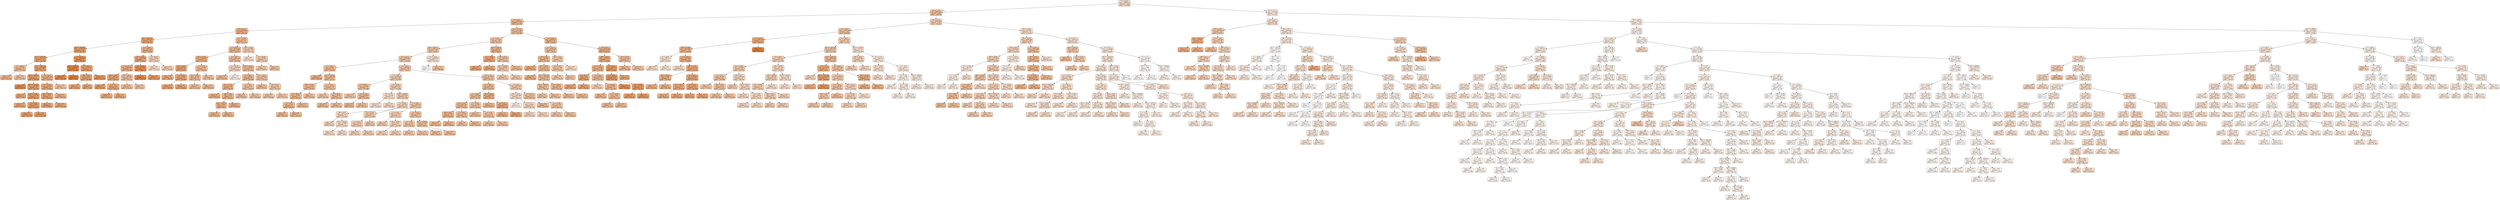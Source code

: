 digraph Tree {
node [shape=box, style="filled, rounded", color="black", fontname=helvetica] ;
edge [fontname=helvetica] ;
0 [label="T <= 24.25\nmse = 7599.937\nsamples = 764\nvalue = 110.068", fillcolor="#f8ddc9"] ;
1 [label="VV <= 1.35\nmse = 6890.444\nsamples = 294\nvalue = 186.245", fillcolor="#f3c5a4"] ;
0 -> 1 [labeldistance=2.5, labelangle=45, headlabel="True"] ;
2 [label="V <= 2.3\nmse = 4548.231\nsamples = 153\nvalue = 221.247", fillcolor="#f1ba93"] ;
1 -> 2 ;
3 [label="VV <= 0.9\nmse = 5449.966\nsamples = 55\nvalue = 250.114", fillcolor="#efb185"] ;
2 -> 3 ;
4 [label="SLP <= 1017.45\nmse = 4843.44\nsamples = 32\nvalue = 281.023", fillcolor="#eda775"] ;
3 -> 4 ;
5 [label="SLP <= 1016.95\nmse = 2772.493\nsamples = 22\nvalue = 301.105", fillcolor="#eca16c"] ;
4 -> 5 ;
6 [label="SLP <= 1014.25\nmse = 2040.533\nsamples = 15\nvalue = 281.683", fillcolor="#eda775"] ;
5 -> 6 ;
7 [label="T <= 18.55\nmse = 410.907\nsamples = 2\nvalue = 217.354", fillcolor="#f1bb95"] ;
6 -> 7 ;
8 [label="mse = 0.0\nsamples = 1\nvalue = 237.625", fillcolor="#f0b58b"] ;
7 -> 8 ;
9 [label="mse = -0.0\nsamples = 1\nvalue = 197.083", fillcolor="#f2c29f"] ;
7 -> 9 ;
10 [label="SLP <= 1016.05\nmse = 1556.658\nsamples = 13\nvalue = 291.579", fillcolor="#eca470"] ;
6 -> 10 ;
11 [label="SLP <= 1015.0\nmse = 572.17\nsamples = 9\nvalue = 309.648", fillcolor="#eb9f67"] ;
10 -> 11 ;
12 [label="mse = 0.0\nsamples = 1\nvalue = 365.75", fillcolor="#e78d4c"] ;
11 -> 12 ;
13 [label="SLP <= 1015.3\nmse = 201.085\nsamples = 8\nvalue = 302.635", fillcolor="#eca16b"] ;
11 -> 13 ;
14 [label="mse = 0.0\nsamples = 1\nvalue = 278.0", fillcolor="#eda877"] ;
13 -> 14 ;
15 [label="VM <= 4.45\nmse = 130.726\nsamples = 7\nvalue = 306.155", fillcolor="#eba069"] ;
13 -> 15 ;
16 [label="mse = 0.0\nsamples = 1\nvalue = 278.333", fillcolor="#eda877"] ;
15 -> 16 ;
17 [label="H <= 73.0\nmse = 2.007\nsamples = 6\nvalue = 310.792", fillcolor="#eb9e67"] ;
15 -> 17 ;
18 [label="mse = 0.0\nsamples = 3\nvalue = 309.375", fillcolor="#eb9f68"] ;
17 -> 18 ;
19 [label="mse = -0.0\nsamples = 3\nvalue = 312.208", fillcolor="#eb9e66"] ;
17 -> 19 ;
20 [label="T <= 17.2\nmse = 1384.397\nsamples = 4\nvalue = 250.925", fillcolor="#efb184"] ;
10 -> 20 ;
21 [label="V <= 1.15\nmse = 320.093\nsamples = 3\nvalue = 270.456", fillcolor="#eeab7b"] ;
20 -> 21 ;
22 [label="TM <= 19.25\nmse = 33.11\nsamples = 2\nvalue = 282.662", fillcolor="#eda775"] ;
21 -> 22 ;
23 [label="mse = 0.0\nsamples = 1\nvalue = 288.417", fillcolor="#eca572"] ;
22 -> 23 ;
24 [label="mse = 0.0\nsamples = 1\nvalue = 276.908", fillcolor="#eda977"] ;
22 -> 24 ;
25 [label="mse = 0.0\nsamples = 1\nvalue = 246.042", fillcolor="#efb287"] ;
21 -> 25 ;
26 [label="mse = -0.0\nsamples = 1\nvalue = 192.333", fillcolor="#f3c3a1"] ;
20 -> 26 ;
27 [label="V <= 1.1\nmse = 1800.619\nsamples = 7\nvalue = 342.723", fillcolor="#e99457"] ;
5 -> 27 ;
28 [label="SLP <= 1017.15\nmse = 288.243\nsamples = 4\nvalue = 375.094", fillcolor="#e78a47"] ;
27 -> 28 ;
29 [label="mse = 0.0\nsamples = 3\nvalue = 365.292", fillcolor="#e88d4c"] ;
28 -> 29 ;
30 [label="mse = 0.0\nsamples = 1\nvalue = 404.5", fillcolor="#e58139"] ;
28 -> 30 ;
31 [label="H <= 80.5\nmse = 557.019\nsamples = 3\nvalue = 299.561", fillcolor="#eca26c"] ;
27 -> 31 ;
32 [label="VM <= 8.5\nmse = 11.475\nsamples = 2\nvalue = 282.988", fillcolor="#eda774"] ;
31 -> 32 ;
33 [label="mse = 0.0\nsamples = 1\nvalue = 286.375", fillcolor="#eda673"] ;
32 -> 33 ;
34 [label="mse = 0.0\nsamples = 1\nvalue = 279.6", fillcolor="#eda876"] ;
32 -> 34 ;
35 [label="mse = -0.0\nsamples = 1\nvalue = 332.708", fillcolor="#ea975c"] ;
31 -> 35 ;
36 [label="T <= 14.95\nmse = 6560.525\nsamples = 10\nvalue = 236.844", fillcolor="#f0b58b"] ;
4 -> 36 ;
37 [label="Tm <= 7.05\nmse = 3553.309\nsamples = 7\nvalue = 278.07", fillcolor="#eda877"] ;
36 -> 37 ;
38 [label="T <= 12.1\nmse = 1883.466\nsamples = 5\nvalue = 249.967", fillcolor="#efb185"] ;
37 -> 38 ;
39 [label="VM <= 4.45\nmse = 395.621\nsamples = 3\nvalue = 282.431", fillcolor="#eda775"] ;
38 -> 39 ;
40 [label="mse = 0.0\nsamples = 1\nvalue = 310.25", fillcolor="#eb9e67"] ;
39 -> 40 ;
41 [label="V <= 1.7\nmse = 12.99\nsamples = 2\nvalue = 268.521", fillcolor="#eeab7c"] ;
39 -> 41 ;
42 [label="mse = 0.0\nsamples = 1\nvalue = 272.125", fillcolor="#eeaa7a"] ;
41 -> 42 ;
43 [label="mse = 0.0\nsamples = 1\nvalue = 264.917", fillcolor="#eeac7d"] ;
41 -> 43 ;
44 [label="TM <= 20.3\nmse = 163.094\nsamples = 2\nvalue = 201.271", fillcolor="#f2c09c"] ;
38 -> 44 ;
45 [label="mse = 0.0\nsamples = 1\nvalue = 214.042", fillcolor="#f1bc96"] ;
44 -> 45 ;
46 [label="mse = 0.0\nsamples = 1\nvalue = 188.5", fillcolor="#f3c4a3"] ;
44 -> 46 ;
47 [label="T <= 13.45\nmse = 817.364\nsamples = 2\nvalue = 348.327", fillcolor="#e99254"] ;
37 -> 47 ;
48 [label="mse = 0.0\nsamples = 1\nvalue = 376.917", fillcolor="#e78a47"] ;
47 -> 48 ;
49 [label="mse = 0.0\nsamples = 1\nvalue = 319.738", fillcolor="#ea9b62"] ;
47 -> 49 ;
50 [label="T <= 16.65\nmse = 358.45\nsamples = 3\nvalue = 140.65", fillcolor="#f6d3ba"] ;
36 -> 50 ;
51 [label="mse = 0.0\nsamples = 1\nvalue = 113.875", fillcolor="#f8dcc7"] ;
50 -> 51 ;
52 [label="mse = 0.0\nsamples = 2\nvalue = 154.038", fillcolor="#f5cfb4"] ;
50 -> 52 ;
53 [label="TM <= 30.85\nmse = 3115.35\nsamples = 23\nvalue = 207.111", fillcolor="#f2be9a"] ;
3 -> 53 ;
54 [label="H <= 69.5\nmse = 2852.388\nsamples = 18\nvalue = 220.977", fillcolor="#f1ba93"] ;
53 -> 54 ;
55 [label="TM <= 27.75\nmse = 1349.892\nsamples = 7\nvalue = 250.769", fillcolor="#efb184"] ;
54 -> 55 ;
56 [label="VM <= 4.45\nmse = 60.709\nsamples = 4\nvalue = 281.46", fillcolor="#eda775"] ;
55 -> 56 ;
57 [label="mse = 0.0\nsamples = 1\nvalue = 268.167", fillcolor="#eeab7c"] ;
56 -> 57 ;
58 [label="T <= 18.55\nmse = 2.402\nsamples = 3\nvalue = 285.892", fillcolor="#eda673"] ;
56 -> 58 ;
59 [label="mse = 0.0\nsamples = 2\nvalue = 284.796", fillcolor="#eda674"] ;
58 -> 59 ;
60 [label="mse = -0.0\nsamples = 1\nvalue = 288.083", fillcolor="#eca572"] ;
58 -> 60 ;
61 [label="T <= 17.8\nmse = 138.261\nsamples = 3\nvalue = 209.847", fillcolor="#f2be98"] ;
55 -> 61 ;
62 [label="Tm <= 9.15\nmse = 35.502\nsamples = 2\nvalue = 217.417", fillcolor="#f1bb95"] ;
61 -> 62 ;
63 [label="mse = 0.0\nsamples = 1\nvalue = 211.458", fillcolor="#f1bd97"] ;
62 -> 63 ;
64 [label="mse = -0.0\nsamples = 1\nvalue = 223.375", fillcolor="#f1b992"] ;
62 -> 64 ;
65 [label="mse = -0.0\nsamples = 1\nvalue = 194.708", fillcolor="#f2c2a0"] ;
61 -> 65 ;
66 [label="H <= 70.5\nmse = 2884.298\nsamples = 11\nvalue = 202.019", fillcolor="#f2c09c"] ;
54 -> 66 ;
67 [label="T <= 17.45\nmse = 7168.444\nsamples = 2\nvalue = 136.875", fillcolor="#f6d4bc"] ;
66 -> 67 ;
68 [label="mse = 0.0\nsamples = 1\nvalue = 221.542", fillcolor="#f1ba93"] ;
67 -> 68 ;
69 [label="mse = 0.0\nsamples = 1\nvalue = 52.208", fillcolor="#fcefe5"] ;
67 -> 69 ;
70 [label="VM <= 10.25\nmse = 779.647\nsamples = 9\nvalue = 216.495", fillcolor="#f1bc95"] ;
66 -> 70 ;
71 [label="H <= 81.5\nmse = 609.95\nsamples = 6\nvalue = 228.146", fillcolor="#f0b88f"] ;
70 -> 71 ;
72 [label="Tm <= 7.35\nmse = 28.369\nsamples = 4\nvalue = 244.99", fillcolor="#efb387"] ;
71 -> 72 ;
73 [label="mse = 0.0\nsamples = 1\nvalue = 253.292", fillcolor="#efb083"] ;
72 -> 73 ;
74 [label="VM <= 7.4\nmse = 7.193\nsamples = 3\nvalue = 242.222", fillcolor="#efb488"] ;
72 -> 74 ;
75 [label="SLP <= 1015.2\nmse = 1.891\nsamples = 2\nvalue = 240.5", fillcolor="#f0b489"] ;
74 -> 75 ;
76 [label="mse = 0.0\nsamples = 1\nvalue = 239.125", fillcolor="#f0b58a"] ;
75 -> 76 ;
77 [label="mse = 0.0\nsamples = 1\nvalue = 241.875", fillcolor="#efb489"] ;
75 -> 77 ;
78 [label="mse = 0.0\nsamples = 1\nvalue = 245.667", fillcolor="#efb287"] ;
74 -> 78 ;
79 [label="V <= 0.9\nmse = 70.84\nsamples = 2\nvalue = 194.458", fillcolor="#f3c2a0"] ;
71 -> 79 ;
80 [label="mse = 0.0\nsamples = 1\nvalue = 202.875", fillcolor="#f2c09c"] ;
79 -> 80 ;
81 [label="mse = 0.0\nsamples = 1\nvalue = 186.042", fillcolor="#f3c5a4"] ;
79 -> 81 ;
82 [label="TM <= 25.0\nmse = 304.642\nsamples = 3\nvalue = 193.194", fillcolor="#f3c3a0"] ;
70 -> 82 ;
83 [label="mse = 0.0\nsamples = 1\nvalue = 217.25", fillcolor="#f1bb95"] ;
82 -> 83 ;
84 [label="Tm <= 9.5\nmse = 22.96\nsamples = 2\nvalue = 181.167", fillcolor="#f3c7a6"] ;
82 -> 84 ;
85 [label="mse = 0.0\nsamples = 1\nvalue = 185.958", fillcolor="#f3c5a4"] ;
84 -> 85 ;
86 [label="mse = -0.0\nsamples = 1\nvalue = 176.375", fillcolor="#f4c8a9"] ;
84 -> 86 ;
87 [label="TM <= 31.85\nmse = 877.884\nsamples = 5\nvalue = 157.192", fillcolor="#f5ceb2"] ;
53 -> 87 ;
88 [label="mse = 0.0\nsamples = 1\nvalue = 99.708", fillcolor="#f9e0ce"] ;
87 -> 88 ;
89 [label="T <= 23.95\nmse = 64.751\nsamples = 4\nvalue = 171.563", fillcolor="#f4caab"] ;
87 -> 89 ;
90 [label="mse = 0.0\nsamples = 3\nvalue = 166.917", fillcolor="#f4cbad"] ;
89 -> 90 ;
91 [label="mse = 0.0\nsamples = 1\nvalue = 185.5", fillcolor="#f3c5a4"] ;
89 -> 91 ;
92 [label="Tm <= 11.55\nmse = 3311.999\nsamples = 98\nvalue = 205.046", fillcolor="#f2bf9b"] ;
2 -> 92 ;
93 [label="V <= 9.15\nmse = 2715.623\nsamples = 63\nvalue = 187.427", fillcolor="#f3c5a3"] ;
92 -> 93 ;
94 [label="SLP <= 1021.1\nmse = 2395.374\nsamples = 56\nvalue = 180.97", fillcolor="#f3c7a6"] ;
93 -> 94 ;
95 [label="Tm <= 6.15\nmse = 1860.187\nsamples = 54\nvalue = 183.92", fillcolor="#f3c6a5"] ;
94 -> 95 ;
96 [label="V <= 3.55\nmse = 368.92\nsamples = 8\nvalue = 216.366", fillcolor="#f1bc95"] ;
95 -> 96 ;
97 [label="mse = 0.0\nsamples = 1\nvalue = 248.958", fillcolor="#efb185"] ;
96 -> 97 ;
98 [label="SLP <= 1018.2\nmse = 248.194\nsamples = 7\nvalue = 211.71", fillcolor="#f1bd97"] ;
96 -> 98 ;
99 [label="TM <= 20.35\nmse = 133.82\nsamples = 4\nvalue = 219.581", fillcolor="#f1bb94"] ;
98 -> 99 ;
100 [label="H <= 87.0\nmse = 19.072\nsamples = 3\nvalue = 225.893", fillcolor="#f0b990"] ;
99 -> 100 ;
101 [label="T <= 12.5\nmse = 0.035\nsamples = 2\nvalue = 228.979", fillcolor="#f0b88f"] ;
100 -> 101 ;
102 [label="mse = 0.0\nsamples = 1\nvalue = 228.792", fillcolor="#f0b88f"] ;
101 -> 102 ;
103 [label="mse = 0.0\nsamples = 1\nvalue = 229.167", fillcolor="#f0b88f"] ;
101 -> 103 ;
104 [label="mse = 0.0\nsamples = 1\nvalue = 219.721", fillcolor="#f1bb93"] ;
100 -> 104 ;
105 [label="mse = 0.0\nsamples = 1\nvalue = 200.646", fillcolor="#f2c09d"] ;
99 -> 105 ;
106 [label="V <= 6.2\nmse = 207.945\nsamples = 3\nvalue = 201.215", fillcolor="#f2c09d"] ;
98 -> 106 ;
107 [label="mse = 0.0\nsamples = 1\nvalue = 182.188", fillcolor="#f3c6a6"] ;
106 -> 107 ;
108 [label="H <= 82.5\nmse = 40.375\nsamples = 2\nvalue = 210.729", fillcolor="#f1bd98"] ;
106 -> 108 ;
109 [label="mse = 0.0\nsamples = 1\nvalue = 217.083", fillcolor="#f1bb95"] ;
108 -> 109 ;
110 [label="mse = -0.0\nsamples = 1\nvalue = 204.375", fillcolor="#f2bf9b"] ;
108 -> 110 ;
111 [label="T <= 15.0\nmse = 1904.609\nsamples = 46\nvalue = 178.277", fillcolor="#f4c7a8"] ;
95 -> 111 ;
112 [label="T <= 11.8\nmse = 1030.029\nsamples = 25\nvalue = 161.948", fillcolor="#f5cdb0"] ;
111 -> 112 ;
113 [label="H <= 83.0\nmse = 360.581\nsamples = 4\nvalue = 197.985", fillcolor="#f2c19e"] ;
112 -> 113 ;
114 [label="mse = 0.0\nsamples = 2\nvalue = 181.012", fillcolor="#f3c7a6"] ;
113 -> 114 ;
115 [label="Tm <= 7.9\nmse = 145.002\nsamples = 2\nvalue = 214.958", fillcolor="#f1bc96"] ;
113 -> 115 ;
116 [label="mse = 0.0\nsamples = 1\nvalue = 227.0", fillcolor="#f0b890"] ;
115 -> 116 ;
117 [label="mse = 0.0\nsamples = 1\nvalue = 202.917", fillcolor="#f2c09c"] ;
115 -> 117 ;
118 [label="T <= 12.05\nmse = 863.052\nsamples = 21\nvalue = 155.084", fillcolor="#f5cfb3"] ;
112 -> 118 ;
119 [label="VV <= 1.2\nmse = 74.149\nsamples = 3\nvalue = 113.714", fillcolor="#f8dcc7"] ;
118 -> 119 ;
120 [label="mse = 0.0\nsamples = 2\nvalue = 107.625", fillcolor="#f8ddca"] ;
119 -> 120 ;
121 [label="mse = -0.0\nsamples = 1\nvalue = 125.892", fillcolor="#f7d8c1"] ;
119 -> 121 ;
122 [label="SLP <= 1016.5\nmse = 661.754\nsamples = 18\nvalue = 161.978", fillcolor="#f5cdb0"] ;
118 -> 122 ;
123 [label="T <= 13.45\nmse = 431.391\nsamples = 8\nvalue = 144.31", fillcolor="#f6d2b8"] ;
122 -> 123 ;
124 [label="VM <= 8.5\nmse = 222.334\nsamples = 3\nvalue = 122.486", fillcolor="#f7d9c3"] ;
123 -> 124 ;
125 [label="mse = 0.0\nsamples = 1\nvalue = 143.0", fillcolor="#f6d2b9"] ;
124 -> 125 ;
126 [label="SLP <= 1013.8\nmse = 17.886\nsamples = 2\nvalue = 112.229", fillcolor="#f8dcc8"] ;
124 -> 126 ;
127 [label="mse = 0.0\nsamples = 1\nvalue = 116.458", fillcolor="#f8dbc6"] ;
126 -> 127 ;
128 [label="mse = 0.0\nsamples = 1\nvalue = 108.0", fillcolor="#f8ddca"] ;
126 -> 128 ;
129 [label="Tm <= 10.5\nmse = 99.577\nsamples = 5\nvalue = 157.405", fillcolor="#f5ceb2"] ;
123 -> 129 ;
130 [label="T <= 14.2\nmse = 16.579\nsamples = 3\nvalue = 149.675", fillcolor="#f5d0b6"] ;
129 -> 130 ;
131 [label="mse = 0.0\nsamples = 1\nvalue = 143.917", fillcolor="#f6d2b9"] ;
130 -> 131 ;
132 [label="mse = 0.0\nsamples = 2\nvalue = 152.554", fillcolor="#f5cfb4"] ;
130 -> 132 ;
133 [label="mse = 0.0\nsamples = 2\nvalue = 169.0", fillcolor="#f4caac"] ;
129 -> 133 ;
134 [label="V <= 4.65\nmse = 396.534\nsamples = 10\nvalue = 176.113", fillcolor="#f4c8a9"] ;
122 -> 134 ;
135 [label="V <= 2.95\nmse = 117.815\nsamples = 3\nvalue = 150.111", fillcolor="#f5d0b6"] ;
134 -> 135 ;
136 [label="mse = 0.0\nsamples = 1\nvalue = 164.75", fillcolor="#f4ccae"] ;
135 -> 136 ;
137 [label="TM <= 19.95\nmse = 16.0\nsamples = 2\nvalue = 142.792", fillcolor="#f6d3b9"] ;
135 -> 137 ;
138 [label="mse = 0.0\nsamples = 1\nvalue = 138.792", fillcolor="#f6d4bb"] ;
137 -> 138 ;
139 [label="mse = 0.0\nsamples = 1\nvalue = 146.792", fillcolor="#f6d1b7"] ;
137 -> 139 ;
140 [label="Tm <= 8.5\nmse = 102.049\nsamples = 7\nvalue = 187.257", fillcolor="#f3c5a3"] ;
134 -> 140 ;
141 [label="T <= 13.8\nmse = 2.263\nsamples = 5\nvalue = 180.959", fillcolor="#f3c7a6"] ;
140 -> 141 ;
142 [label="mse = 0.0\nsamples = 2\nvalue = 179.117", fillcolor="#f3c7a7"] ;
141 -> 142 ;
143 [label="mse = -0.0\nsamples = 3\nvalue = 182.188", fillcolor="#f3c6a6"] ;
141 -> 143 ;
144 [label="SLP <= 1018.3\nmse = 4.516\nsamples = 2\nvalue = 203.0", fillcolor="#f2c09c"] ;
140 -> 144 ;
145 [label="mse = 0.0\nsamples = 1\nvalue = 200.875", fillcolor="#f2c09d"] ;
144 -> 145 ;
146 [label="mse = 0.0\nsamples = 1\nvalue = 205.125", fillcolor="#f2bf9b"] ;
144 -> 146 ;
147 [label="VV <= 1.2\nmse = 2250.438\nsamples = 21\nvalue = 197.717", fillcolor="#f2c19e"] ;
111 -> 147 ;
148 [label="H <= 78.5\nmse = 938.036\nsamples = 14\nvalue = 216.403", fillcolor="#f1bc95"] ;
147 -> 148 ;
149 [label="H <= 76.0\nmse = 329.246\nsamples = 10\nvalue = 201.06", fillcolor="#f2c09d"] ;
148 -> 149 ;
150 [label="VV <= 1.05\nmse = 206.335\nsamples = 4\nvalue = 219.264", fillcolor="#f1bb94"] ;
149 -> 150 ;
151 [label="VM <= 14.7\nmse = 37.516\nsamples = 2\nvalue = 230.292", fillcolor="#f0b78e"] ;
150 -> 151 ;
152 [label="mse = 0.0\nsamples = 1\nvalue = 224.167", fillcolor="#f1b991"] ;
151 -> 152 ;
153 [label="mse = -0.0\nsamples = 1\nvalue = 236.417", fillcolor="#f0b58b"] ;
151 -> 153 ;
154 [label="H <= 69.5\nmse = 131.915\nsamples = 2\nvalue = 208.235", fillcolor="#f2be99"] ;
150 -> 154 ;
155 [label="mse = 0.0\nsamples = 1\nvalue = 196.75", fillcolor="#f2c29f"] ;
154 -> 155 ;
156 [label="mse = 0.0\nsamples = 1\nvalue = 219.721", fillcolor="#f1bb93"] ;
154 -> 156 ;
157 [label="T <= 16.05\nmse = 42.983\nsamples = 6\nvalue = 188.924", fillcolor="#f3c4a3"] ;
149 -> 157 ;
158 [label="mse = 0.0\nsamples = 1\nvalue = 203.583", fillcolor="#f2c09b"] ;
157 -> 158 ;
159 [label="T <= 17.6\nmse = 0.002\nsamples = 5\nvalue = 185.992", fillcolor="#f3c5a4"] ;
157 -> 159 ;
160 [label="mse = 0.0\nsamples = 2\nvalue = 186.042", fillcolor="#f3c5a4"] ;
159 -> 160 ;
161 [label="mse = -0.0\nsamples = 3\nvalue = 185.958", fillcolor="#f3c5a4"] ;
159 -> 161 ;
162 [label="TM <= 24.05\nmse = 400.169\nsamples = 4\nvalue = 254.76", fillcolor="#efb082"] ;
148 -> 162 ;
163 [label="mse = 0.0\nsamples = 2\nvalue = 236.825", fillcolor="#f0b58b"] ;
162 -> 163 ;
164 [label="V <= 3.7\nmse = 156.98\nsamples = 2\nvalue = 272.696", fillcolor="#edaa7a"] ;
162 -> 164 ;
165 [label="mse = 0.0\nsamples = 1\nvalue = 260.167", fillcolor="#eeae80"] ;
164 -> 165 ;
166 [label="mse = -0.0\nsamples = 1\nvalue = 285.225", fillcolor="#eda673"] ;
164 -> 166 ;
167 [label="V <= 3.9\nmse = 2780.282\nsamples = 7\nvalue = 160.345", fillcolor="#f5cdb1"] ;
147 -> 167 ;
168 [label="TM <= 25.6\nmse = 1443.068\nsamples = 3\nvalue = 108.514", fillcolor="#f8ddca"] ;
167 -> 168 ;
169 [label="mse = 0.0\nsamples = 1\nvalue = 54.792", fillcolor="#fbeee4"] ;
168 -> 169 ;
170 [label="V <= 2.7\nmse = 0.043\nsamples = 2\nvalue = 135.375", fillcolor="#f6d5bd"] ;
168 -> 170 ;
171 [label="mse = 0.0\nsamples = 1\nvalue = 135.583", fillcolor="#f6d5bd"] ;
170 -> 171 ;
172 [label="mse = 0.0\nsamples = 1\nvalue = 135.167", fillcolor="#f6d5bd"] ;
170 -> 172 ;
173 [label="T <= 15.7\nmse = 257.177\nsamples = 4\nvalue = 199.219", fillcolor="#f2c19d"] ;
167 -> 173 ;
174 [label="mse = 0.0\nsamples = 1\nvalue = 224.792", fillcolor="#f1b991"] ;
173 -> 174 ;
175 [label="T <= 17.45\nmse = 52.247\nsamples = 3\nvalue = 190.694", fillcolor="#f3c4a2"] ;
173 -> 175 ;
176 [label="mse = -0.0\nsamples = 2\nvalue = 185.583", fillcolor="#f3c5a4"] ;
175 -> 176 ;
177 [label="mse = 0.0\nsamples = 1\nvalue = 200.917", fillcolor="#f2c09d"] ;
175 -> 177 ;
178 [label="Tm <= 9.25\nmse = 10268.444\nsamples = 2\nvalue = 101.333", fillcolor="#f8dfcd"] ;
94 -> 178 ;
179 [label="mse = 0.0\nsamples = 1\nvalue = 0.0", fillcolor="#ffffff"] ;
178 -> 179 ;
180 [label="mse = 0.0\nsamples = 1\nvalue = 202.667", fillcolor="#f2c09c"] ;
178 -> 180 ;
181 [label="SLP <= 1017.2\nmse = 2276.11\nsamples = 7\nvalue = 239.08", fillcolor="#f0b58a"] ;
93 -> 181 ;
182 [label="V <= 10.05\nmse = 9.878\nsamples = 4\nvalue = 278.723", fillcolor="#eda877"] ;
181 -> 182 ;
183 [label="mse = 0.0\nsamples = 1\nvalue = 284.167", fillcolor="#eda674"] ;
182 -> 183 ;
184 [label="mse = -0.0\nsamples = 3\nvalue = 276.908", fillcolor="#eda977"] ;
182 -> 184 ;
185 [label="TM <= 23.9\nmse = 408.394\nsamples = 3\nvalue = 186.222", fillcolor="#f3c5a4"] ;
181 -> 185 ;
186 [label="SLP <= 1019.1\nmse = 28.667\nsamples = 2\nvalue = 172.271", fillcolor="#f4c9ab"] ;
185 -> 186 ;
187 [label="mse = 0.0\nsamples = 1\nvalue = 177.625", fillcolor="#f4c8a8"] ;
186 -> 187 ;
188 [label="mse = 0.0\nsamples = 1\nvalue = 166.917", fillcolor="#f4cbad"] ;
186 -> 188 ;
189 [label="mse = 0.0\nsamples = 1\nvalue = 214.125", fillcolor="#f1bc96"] ;
185 -> 189 ;
190 [label="V <= 4.35\nmse = 2820.937\nsamples = 35\nvalue = 236.76", fillcolor="#f0b58b"] ;
92 -> 190 ;
191 [label="H <= 71.5\nmse = 1489.616\nsamples = 12\nvalue = 202.83", fillcolor="#f2c09c"] ;
190 -> 191 ;
192 [label="VV <= 0.9\nmse = 691.847\nsamples = 7\nvalue = 227.744", fillcolor="#f0b890"] ;
191 -> 192 ;
193 [label="mse = 0.0\nsamples = 1\nvalue = 272.417", fillcolor="#edaa7a"] ;
192 -> 193 ;
194 [label="TM <= 28.35\nmse = 419.113\nsamples = 6\nvalue = 220.299", fillcolor="#f1ba93"] ;
192 -> 194 ;
195 [label="mse = 0.0\nsamples = 1\nvalue = 257.667", fillcolor="#eeaf81"] ;
194 -> 195 ;
196 [label="SLP <= 1013.55\nmse = 167.807\nsamples = 5\nvalue = 212.825", fillcolor="#f1bd97"] ;
194 -> 196 ;
197 [label="SLP <= 1012.4\nmse = 3.917\nsamples = 2\nvalue = 198.521", fillcolor="#f2c19e"] ;
196 -> 197 ;
198 [label="mse = 0.0\nsamples = 1\nvalue = 200.5", fillcolor="#f2c19d"] ;
197 -> 198 ;
199 [label="mse = 0.0\nsamples = 1\nvalue = 196.542", fillcolor="#f2c29f"] ;
197 -> 199 ;
200 [label="H <= 61.0\nmse = 49.723\nsamples = 3\nvalue = 222.361", fillcolor="#f1ba92"] ;
196 -> 200 ;
201 [label="mse = 0.0\nsamples = 2\nvalue = 217.375", fillcolor="#f1bb95"] ;
200 -> 201 ;
202 [label="mse = -0.0\nsamples = 1\nvalue = 232.333", fillcolor="#f0b78d"] ;
200 -> 202 ;
203 [label="VM <= 11.2\nmse = 520.885\nsamples = 5\nvalue = 167.95", fillcolor="#f4cbad"] ;
191 -> 203 ;
204 [label="Tm <= 12.2\nmse = 23.206\nsamples = 4\nvalue = 179.156", fillcolor="#f3c7a7"] ;
203 -> 204 ;
205 [label="mse = 0.0\nsamples = 3\nvalue = 176.375", fillcolor="#f4c8a9"] ;
204 -> 205 ;
206 [label="mse = 0.0\nsamples = 1\nvalue = 187.5", fillcolor="#f3c5a3"] ;
204 -> 206 ;
207 [label="mse = 0.0\nsamples = 1\nvalue = 123.125", fillcolor="#f7d9c3"] ;
203 -> 207 ;
208 [label="V <= 7.9\nmse = 2601.506\nsamples = 23\nvalue = 254.462", fillcolor="#efb082"] ;
190 -> 208 ;
209 [label="VM <= 17.4\nmse = 2394.55\nsamples = 17\nvalue = 270.942", fillcolor="#eeab7a"] ;
208 -> 209 ;
210 [label="VV <= 0.7\nmse = 1734.911\nsamples = 10\nvalue = 242.838", fillcolor="#efb388"] ;
209 -> 210 ;
211 [label="H <= 85.0\nmse = 0.21\nsamples = 4\nvalue = 284.96", fillcolor="#eda674"] ;
210 -> 211 ;
212 [label="mse = -0.0\nsamples = 3\nvalue = 285.225", fillcolor="#eda673"] ;
211 -> 212 ;
213 [label="mse = 0.0\nsamples = 1\nvalue = 284.167", fillcolor="#eda674"] ;
211 -> 213 ;
214 [label="T <= 19.2\nmse = 919.967\nsamples = 6\nvalue = 214.757", fillcolor="#f1bc96"] ;
210 -> 214 ;
215 [label="mse = 0.0\nsamples = 1\nvalue = 149.625", fillcolor="#f5d0b6"] ;
214 -> 215 ;
216 [label="T <= 22.05\nmse = 85.84\nsamples = 5\nvalue = 227.783", fillcolor="#f0b890"] ;
214 -> 216 ;
217 [label="mse = -0.0\nsamples = 3\nvalue = 235.333", fillcolor="#f0b68c"] ;
216 -> 217 ;
218 [label="Tm <= 16.45\nmse = 0.84\nsamples = 2\nvalue = 216.458", fillcolor="#f1bc95"] ;
216 -> 218 ;
219 [label="mse = 0.0\nsamples = 1\nvalue = 217.375", fillcolor="#f1bb95"] ;
218 -> 219 ;
220 [label="mse = 0.0\nsamples = 1\nvalue = 215.542", fillcolor="#f1bc95"] ;
218 -> 220 ;
221 [label="T <= 22.75\nmse = 596.731\nsamples = 7\nvalue = 311.09", fillcolor="#eb9e67"] ;
209 -> 221 ;
222 [label="V <= 5.85\nmse = 222.257\nsamples = 5\nvalue = 324.326", fillcolor="#ea9a60"] ;
221 -> 222 ;
223 [label="mse = 0.0\nsamples = 1\nvalue = 353.042", fillcolor="#e89152"] ;
222 -> 223 ;
224 [label="VV <= 0.95\nmse = 20.134\nsamples = 4\nvalue = 317.147", fillcolor="#eb9c64"] ;
222 -> 224 ;
225 [label="mse = 0.0\nsamples = 1\nvalue = 309.375", fillcolor="#eb9f68"] ;
224 -> 225 ;
226 [label="mse = 0.0\nsamples = 3\nvalue = 319.738", fillcolor="#ea9b62"] ;
224 -> 226 ;
227 [label="mse = 0.0\nsamples = 2\nvalue = 278.0", fillcolor="#eda877"] ;
221 -> 227 ;
228 [label="Tm <= 13.8\nmse = 238.316\nsamples = 6\nvalue = 207.771", fillcolor="#f2be99"] ;
208 -> 228 ;
229 [label="mse = 0.0\nsamples = 3\nvalue = 223.208", fillcolor="#f1b992"] ;
228 -> 229 ;
230 [label="mse = 0.0\nsamples = 3\nvalue = 192.333", fillcolor="#f3c3a1"] ;
228 -> 230 ;
231 [label="Tm <= 11.3\nmse = 6659.996\nsamples = 141\nvalue = 148.264", fillcolor="#f5d1b6"] ;
1 -> 231 ;
232 [label="H <= 59.0\nmse = 7703.568\nsamples = 65\nvalue = 188.836", fillcolor="#f3c4a3"] ;
231 -> 232 ;
233 [label="H <= 57.0\nmse = 6676.718\nsamples = 21\nvalue = 262.015", fillcolor="#eead7f"] ;
232 -> 233 ;
234 [label="VM <= 12.95\nmse = 3871.882\nsamples = 18\nvalue = 238.358", fillcolor="#f0b58a"] ;
233 -> 234 ;
235 [label="V <= 4.25\nmse = 249.377\nsamples = 2\nvalue = 95.083", fillcolor="#f9e1d0"] ;
234 -> 235 ;
236 [label="mse = 0.0\nsamples = 1\nvalue = 110.875", fillcolor="#f8dcc9"] ;
235 -> 236 ;
237 [label="mse = 0.0\nsamples = 1\nvalue = 79.292", fillcolor="#fae6d8"] ;
235 -> 237 ;
238 [label="H <= 53.0\nmse = 1437.983\nsamples = 16\nvalue = 256.268", fillcolor="#efaf82"] ;
234 -> 238 ;
239 [label="mse = 0.0\nsamples = 1\nvalue = 119.708", fillcolor="#f7dac4"] ;
238 -> 239 ;
240 [label="VM <= 17.4\nmse = 207.736\nsamples = 15\nvalue = 265.372", fillcolor="#eeac7d"] ;
238 -> 240 ;
241 [label="VM <= 15.65\nmse = 0.028\nsamples = 6\nvalue = 251.042", fillcolor="#efb184"] ;
240 -> 241 ;
242 [label="mse = 0.0\nsamples = 3\nvalue = 250.875", fillcolor="#efb184"] ;
241 -> 242 ;
243 [label="mse = -0.0\nsamples = 3\nvalue = 251.208", fillcolor="#efb184"] ;
241 -> 243 ;
244 [label="H <= 55.0\nmse = 118.043\nsamples = 9\nvalue = 274.925", fillcolor="#eda978"] ;
240 -> 244 ;
245 [label="Tm <= 10.75\nmse = 78.12\nsamples = 5\nvalue = 267.658", fillcolor="#eeac7c"] ;
244 -> 245 ;
246 [label="mse = 0.0\nsamples = 2\nvalue = 256.833", fillcolor="#eeaf81"] ;
245 -> 246 ;
247 [label="mse = -0.0\nsamples = 3\nvalue = 274.875", fillcolor="#eda978"] ;
245 -> 247 ;
248 [label="Tm <= 8.9\nmse = 19.433\nsamples = 4\nvalue = 284.008", fillcolor="#eda774"] ;
244 -> 248 ;
249 [label="mse = 0.0\nsamples = 2\nvalue = 279.6", fillcolor="#eda876"] ;
248 -> 249 ;
250 [label="mse = -0.0\nsamples = 2\nvalue = 288.417", fillcolor="#eca572"] ;
248 -> 250 ;
251 [label="mse = -0.0\nsamples = 3\nvalue = 403.958", fillcolor="#e58139"] ;
233 -> 251 ;
252 [label="H <= 68.5\nmse = 4417.917\nsamples = 44\nvalue = 153.91", fillcolor="#f5cfb4"] ;
232 -> 252 ;
253 [label="SLP <= 1017.05\nmse = 3947.536\nsamples = 31\nvalue = 177.025", fillcolor="#f4c8a8"] ;
252 -> 253 ;
254 [label="H <= 65.5\nmse = 1232.117\nsamples = 18\nvalue = 147.708", fillcolor="#f6d1b7"] ;
253 -> 254 ;
255 [label="VV <= 1.85\nmse = 956.805\nsamples = 10\nvalue = 165.078", fillcolor="#f4ccae"] ;
254 -> 255 ;
256 [label="V <= 2.15\nmse = 62.169\nsamples = 5\nvalue = 193.965", fillcolor="#f3c3a0"] ;
255 -> 256 ;
257 [label="mse = 0.0\nsamples = 1\nvalue = 179.117", fillcolor="#f3c7a7"] ;
256 -> 257 ;
258 [label="TM <= 25.6\nmse = 8.813\nsamples = 4\nvalue = 197.677", fillcolor="#f2c19e"] ;
256 -> 258 ;
259 [label="mse = 0.0\nsamples = 2\nvalue = 200.646", fillcolor="#f2c09d"] ;
258 -> 259 ;
260 [label="mse = 0.0\nsamples = 2\nvalue = 194.708", fillcolor="#f2c2a0"] ;
258 -> 260 ;
261 [label="TM <= 22.7\nmse = 182.562\nsamples = 5\nvalue = 136.192", fillcolor="#f6d5bc"] ;
255 -> 261 ;
262 [label="mse = 0.0\nsamples = 1\nvalue = 163.0", fillcolor="#f5ccaf"] ;
261 -> 262 ;
263 [label="Tm <= 10.25\nmse = 3.612\nsamples = 4\nvalue = 129.49", fillcolor="#f7d7c0"] ;
261 -> 263 ;
264 [label="mse = 0.0\nsamples = 2\nvalue = 127.708", fillcolor="#f7d7c0"] ;
263 -> 264 ;
265 [label="T <= 17.9\nmse = 0.879\nsamples = 2\nvalue = 131.271", fillcolor="#f7d6bf"] ;
263 -> 265 ;
266 [label="mse = 0.0\nsamples = 1\nvalue = 132.208", fillcolor="#f7d6be"] ;
265 -> 266 ;
267 [label="mse = 0.0\nsamples = 1\nvalue = 130.333", fillcolor="#f7d6bf"] ;
265 -> 267 ;
268 [label="VM <= 12.95\nmse = 727.634\nsamples = 8\nvalue = 125.995", fillcolor="#f7d8c1"] ;
254 -> 268 ;
269 [label="TM <= 26.85\nmse = 332.148\nsamples = 4\nvalue = 149.677", fillcolor="#f5d0b6"] ;
268 -> 269 ;
270 [label="Tm <= 8.95\nmse = 22.329\nsamples = 3\nvalue = 159.931", fillcolor="#f5cdb1"] ;
269 -> 270 ;
271 [label="TM <= 24.1\nmse = 3.674\nsamples = 2\nvalue = 163.083", fillcolor="#f5ccaf"] ;
270 -> 271 ;
272 [label="mse = 0.0\nsamples = 1\nvalue = 165.0", fillcolor="#f4ccae"] ;
271 -> 272 ;
273 [label="mse = 0.0\nsamples = 1\nvalue = 161.167", fillcolor="#f5cdb0"] ;
271 -> 273 ;
274 [label="mse = -0.0\nsamples = 1\nvalue = 153.625", fillcolor="#f5cfb4"] ;
270 -> 274 ;
275 [label="mse = 0.0\nsamples = 1\nvalue = 118.917", fillcolor="#f7dac5"] ;
269 -> 275 ;
276 [label="SLP <= 1013.4\nmse = 1.418\nsamples = 4\nvalue = 102.312", fillcolor="#f8dfcd"] ;
268 -> 276 ;
277 [label="mse = 0.0\nsamples = 1\nvalue = 100.25", fillcolor="#f9e0ce"] ;
276 -> 277 ;
278 [label="mse = 0.0\nsamples = 3\nvalue = 103.0", fillcolor="#f8dfcd"] ;
276 -> 278 ;
279 [label="SLP <= 1017.8\nmse = 4869.438\nsamples = 13\nvalue = 217.619", fillcolor="#f1bb94"] ;
253 -> 279 ;
280 [label="V <= 5.8\nmse = 5132.474\nsamples = 5\nvalue = 264.5", fillcolor="#eead7e"] ;
279 -> 280 ;
281 [label="mse = 0.0\nsamples = 1\nvalue = 136.75", fillcolor="#f6d4bc"] ;
280 -> 281 ;
282 [label="SLP <= 1017.35\nmse = 1315.573\nsamples = 4\nvalue = 296.438", fillcolor="#eca36e"] ;
280 -> 282 ;
283 [label="mse = 0.0\nsamples = 2\nvalue = 260.167", fillcolor="#eeae80"] ;
282 -> 283 ;
284 [label="mse = -0.0\nsamples = 2\nvalue = 332.708", fillcolor="#ea975c"] ;
282 -> 284 ;
285 [label="H <= 63.5\nmse = 2472.832\nsamples = 8\nvalue = 188.318", fillcolor="#f3c4a3"] ;
279 -> 285 ;
286 [label="Tm <= 6.3\nmse = 1008.922\nsamples = 6\nvalue = 164.437", fillcolor="#f4ccaf"] ;
285 -> 286 ;
287 [label="T <= 13.9\nmse = 196.88\nsamples = 3\nvalue = 191.032", fillcolor="#f3c3a1"] ;
286 -> 287 ;
288 [label="VM <= 18.5\nmse = 0.01\nsamples = 2\nvalue = 181.11", fillcolor="#f3c7a6"] ;
287 -> 288 ;
289 [label="mse = 0.0\nsamples = 1\nvalue = 181.208", fillcolor="#f3c7a6"] ;
288 -> 289 ;
290 [label="mse = 0.0\nsamples = 1\nvalue = 181.012", fillcolor="#f3c7a6"] ;
288 -> 290 ;
291 [label="mse = 0.0\nsamples = 1\nvalue = 210.875", fillcolor="#f1bd98"] ;
287 -> 291 ;
292 [label="TM <= 23.2\nmse = 406.435\nsamples = 3\nvalue = 137.843", fillcolor="#f6d4bc"] ;
286 -> 292 ;
293 [label="T <= 13.75\nmse = 0.05\nsamples = 2\nvalue = 152.098", fillcolor="#f5d0b5"] ;
292 -> 293 ;
294 [label="mse = 0.0\nsamples = 1\nvalue = 152.321", fillcolor="#f5d0b4"] ;
293 -> 294 ;
295 [label="mse = 0.0\nsamples = 1\nvalue = 151.875", fillcolor="#f5d0b5"] ;
293 -> 295 ;
296 [label="mse = 0.0\nsamples = 1\nvalue = 109.333", fillcolor="#f8ddc9"] ;
292 -> 296 ;
297 [label="TM <= 21.75\nmse = 21.391\nsamples = 2\nvalue = 259.958", fillcolor="#eeae80"] ;
285 -> 297 ;
298 [label="mse = 0.0\nsamples = 1\nvalue = 264.583", fillcolor="#eead7d"] ;
297 -> 298 ;
299 [label="mse = 0.0\nsamples = 1\nvalue = 255.333", fillcolor="#efaf82"] ;
297 -> 299 ;
300 [label="SLP <= 1014.9\nmse = 1227.11\nsamples = 13\nvalue = 98.789", fillcolor="#f9e0cf"] ;
252 -> 300 ;
301 [label="VM <= 15.8\nmse = 180.042\nsamples = 4\nvalue = 144.574", fillcolor="#f6d2b8"] ;
300 -> 301 ;
302 [label="mse = -0.0\nsamples = 3\nvalue = 152.321", fillcolor="#f5d0b4"] ;
301 -> 302 ;
303 [label="mse = 0.0\nsamples = 1\nvalue = 121.333", fillcolor="#f7d9c4"] ;
301 -> 303 ;
304 [label="Tm <= 9.2\nmse = 346.713\nsamples = 9\nvalue = 78.44", fillcolor="#fae7d9"] ;
300 -> 304 ;
305 [label="Tm <= 7.85\nmse = 40.104\nsamples = 4\nvalue = 97.031", fillcolor="#f9e1d0"] ;
304 -> 305 ;
306 [label="mse = 0.0\nsamples = 1\nvalue = 108.0", fillcolor="#f8ddca"] ;
305 -> 306 ;
307 [label="mse = 0.0\nsamples = 3\nvalue = 93.375", fillcolor="#f9e2d1"] ;
305 -> 307 ;
308 [label="T <= 16.8\nmse = 94.275\nsamples = 5\nvalue = 63.567", fillcolor="#fbebe0"] ;
304 -> 308 ;
309 [label="Tm <= 9.9\nmse = 0.936\nsamples = 3\nvalue = 56.111", fillcolor="#fbeee4"] ;
308 -> 309 ;
310 [label="mse = 0.0\nsamples = 1\nvalue = 54.792", fillcolor="#fbeee4"] ;
309 -> 310 ;
311 [label="Tm <= 10.8\nmse = 0.098\nsamples = 2\nvalue = 56.771", fillcolor="#fbede3"] ;
309 -> 311 ;
312 [label="mse = 0.0\nsamples = 1\nvalue = 57.083", fillcolor="#fbede3"] ;
311 -> 312 ;
313 [label="mse = -0.0\nsamples = 1\nvalue = 56.458", fillcolor="#fbede3"] ;
311 -> 313 ;
314 [label="SLP <= 1016.8\nmse = 25.84\nsamples = 2\nvalue = 74.75", fillcolor="#fae8da"] ;
308 -> 314 ;
315 [label="mse = 0.0\nsamples = 1\nvalue = 79.833", fillcolor="#fae6d8"] ;
314 -> 315 ;
316 [label="mse = 0.0\nsamples = 1\nvalue = 69.667", fillcolor="#fbe9dd"] ;
314 -> 316 ;
317 [label="VV <= 1.85\nmse = 3155.45\nsamples = 76\nvalue = 113.563", fillcolor="#f8dcc7"] ;
231 -> 317 ;
318 [label="TM <= 30.15\nmse = 3694.342\nsamples = 26\nvalue = 147.7", fillcolor="#f6d1b7"] ;
317 -> 318 ;
319 [label="TM <= 29.9\nmse = 2769.203\nsamples = 20\nvalue = 130.798", fillcolor="#f7d6bf"] ;
318 -> 319 ;
320 [label="TM <= 26.65\nmse = 2127.819\nsamples = 16\nvalue = 144.169", fillcolor="#f6d2b8"] ;
319 -> 320 ;
321 [label="Tm <= 13.95\nmse = 366.212\nsamples = 3\nvalue = 72.542", fillcolor="#fae8db"] ;
320 -> 321 ;
322 [label="T <= 14.75\nmse = 4.254\nsamples = 2\nvalue = 59.062", fillcolor="#fbede2"] ;
321 -> 322 ;
323 [label="mse = 0.0\nsamples = 1\nvalue = 57.0", fillcolor="#fbede3"] ;
322 -> 323 ;
324 [label="mse = 0.0\nsamples = 1\nvalue = 61.125", fillcolor="#fbece1"] ;
322 -> 324 ;
325 [label="mse = 0.0\nsamples = 1\nvalue = 99.5", fillcolor="#f9e0ce"] ;
321 -> 325 ;
326 [label="H <= 61.5\nmse = 1077.156\nsamples = 13\nvalue = 160.699", fillcolor="#f5cdb0"] ;
320 -> 326 ;
327 [label="VM <= 16.65\nmse = 842.911\nsamples = 5\nvalue = 190.25", fillcolor="#f3c4a2"] ;
326 -> 327 ;
328 [label="V <= 4.45\nmse = 80.917\nsamples = 4\nvalue = 204.198", fillcolor="#f2bf9b"] ;
327 -> 328 ;
329 [label="T <= 19.6\nmse = 6.146\nsamples = 2\nvalue = 213.021", fillcolor="#f1bd97"] ;
328 -> 329 ;
330 [label="mse = 0.0\nsamples = 1\nvalue = 215.5", fillcolor="#f1bc96"] ;
329 -> 330 ;
331 [label="mse = 0.0\nsamples = 1\nvalue = 210.542", fillcolor="#f1bd98"] ;
329 -> 331 ;
332 [label="mse = 0.0\nsamples = 2\nvalue = 195.375", fillcolor="#f2c29f"] ;
328 -> 332 ;
333 [label="mse = -0.0\nsamples = 1\nvalue = 134.458", fillcolor="#f6d5bd"] ;
327 -> 333 ;
334 [label="SLP <= 1015.5\nmse = 336.636\nsamples = 8\nvalue = 142.229", fillcolor="#f6d3b9"] ;
326 -> 334 ;
335 [label="Tm <= 17.7\nmse = 217.626\nsamples = 6\nvalue = 149.785", fillcolor="#f5d0b6"] ;
334 -> 335 ;
336 [label="V <= 5.0\nmse = 9.528\nsamples = 3\nvalue = 164.361", fillcolor="#f4ccaf"] ;
335 -> 336 ;
337 [label="mse = 0.0\nsamples = 1\nvalue = 160.0", fillcolor="#f5cdb1"] ;
336 -> 337 ;
338 [label="VV <= 1.5\nmse = 0.028\nsamples = 2\nvalue = 166.542", fillcolor="#f4cbad"] ;
336 -> 338 ;
339 [label="mse = 0.0\nsamples = 1\nvalue = 166.708", fillcolor="#f4cbad"] ;
338 -> 339 ;
340 [label="mse = -0.0\nsamples = 1\nvalue = 166.375", fillcolor="#f4cbae"] ;
338 -> 340 ;
341 [label="SLP <= 1011.25\nmse = 0.781\nsamples = 3\nvalue = 135.208", fillcolor="#f6d5bd"] ;
335 -> 341 ;
342 [label="mse = 0.0\nsamples = 1\nvalue = 133.958", fillcolor="#f6d5bd"] ;
341 -> 342 ;
343 [label="mse = 0.0\nsamples = 2\nvalue = 135.833", fillcolor="#f6d5bd"] ;
341 -> 343 ;
344 [label="T <= 20.35\nmse = 8.629\nsamples = 2\nvalue = 119.562", fillcolor="#f7dac4"] ;
334 -> 344 ;
345 [label="mse = 0.0\nsamples = 1\nvalue = 122.5", fillcolor="#f7d9c3"] ;
344 -> 345 ;
346 [label="mse = 0.0\nsamples = 1\nvalue = 116.625", fillcolor="#f8dbc6"] ;
344 -> 346 ;
347 [label="Tm <= 16.15\nmse = 1758.876\nsamples = 4\nvalue = 77.312", fillcolor="#fae7d9"] ;
319 -> 347 ;
348 [label="V <= 6.5\nmse = 21.125\nsamples = 3\nvalue = 53.208", fillcolor="#fceee5"] ;
347 -> 348 ;
349 [label="mse = 0.0\nsamples = 2\nvalue = 56.458", fillcolor="#fbede3"] ;
348 -> 349 ;
350 [label="mse = 0.0\nsamples = 1\nvalue = 46.708", fillcolor="#fcf0e8"] ;
348 -> 350 ;
351 [label="mse = 0.0\nsamples = 1\nvalue = 149.625", fillcolor="#f5d0b6"] ;
347 -> 351 ;
352 [label="T <= 23.6\nmse = 2651.488\nsamples = 6\nvalue = 204.042", fillcolor="#f2bf9b"] ;
318 -> 352 ;
353 [label="TM <= 31.6\nmse = 569.279\nsamples = 5\nvalue = 224.908", fillcolor="#f1b991"] ;
352 -> 353 ;
354 [label="VV <= 1.5\nmse = 215.964\nsamples = 4\nvalue = 234.865", fillcolor="#f0b68c"] ;
353 -> 354 ;
355 [label="T <= 22.8\nmse = 76.928\nsamples = 2\nvalue = 248.188", fillcolor="#efb286"] ;
354 -> 355 ;
356 [label="mse = 0.0\nsamples = 1\nvalue = 239.417", fillcolor="#f0b48a"] ;
355 -> 356 ;
357 [label="mse = -0.0\nsamples = 1\nvalue = 256.958", fillcolor="#eeaf81"] ;
355 -> 357 ;
358 [label="mse = 0.0\nsamples = 2\nvalue = 221.542", fillcolor="#f1ba93"] ;
354 -> 358 ;
359 [label="mse = -0.0\nsamples = 1\nvalue = 185.083", fillcolor="#f3c5a4"] ;
353 -> 359 ;
360 [label="mse = 0.0\nsamples = 1\nvalue = 99.708", fillcolor="#f9e0ce"] ;
352 -> 360 ;
361 [label="H <= 41.0\nmse = 1954.131\nsamples = 50\nvalue = 95.812", fillcolor="#f9e1d0"] ;
317 -> 361 ;
362 [label="SLP <= 1012.5\nmse = 440.327\nsamples = 6\nvalue = 177.722", fillcolor="#f4c8a8"] ;
361 -> 362 ;
363 [label="mse = 0.0\nsamples = 1\nvalue = 217.917", fillcolor="#f1bb94"] ;
362 -> 363 ;
364 [label="VV <= 2.75\nmse = 140.65\nsamples = 5\nvalue = 169.683", fillcolor="#f4caac"] ;
362 -> 364 ;
365 [label="mse = 0.0\nsamples = 2\nvalue = 184.208", fillcolor="#f3c6a5"] ;
364 -> 365 ;
366 [label="mse = -0.0\nsamples = 3\nvalue = 160.0", fillcolor="#f5cdb1"] ;
364 -> 366 ;
367 [label="H <= 75.5\nmse = 1120.888\nsamples = 44\nvalue = 84.642", fillcolor="#fae5d6"] ;
361 -> 367 ;
368 [label="SLP <= 1014.75\nmse = 905.335\nsamples = 40\nvalue = 89.976", fillcolor="#f9e3d3"] ;
367 -> 368 ;
369 [label="V <= 6.1\nmse = 733.216\nsamples = 29\nvalue = 98.688", fillcolor="#f9e0cf"] ;
368 -> 369 ;
370 [label="T <= 22.35\nmse = 111.691\nsamples = 11\nvalue = 121.439", fillcolor="#f7d9c4"] ;
369 -> 370 ;
371 [label="SLP <= 1014.65\nmse = 7.422\nsamples = 4\nvalue = 133.781", fillcolor="#f6d5be"] ;
370 -> 371 ;
372 [label="mse = 0.0\nsamples = 1\nvalue = 138.5", fillcolor="#f6d4bb"] ;
371 -> 372 ;
373 [label="mse = 0.0\nsamples = 3\nvalue = 132.208", fillcolor="#f7d6be"] ;
371 -> 373 ;
374 [label="H <= 67.5\nmse = 34.495\nsamples = 7\nvalue = 114.387", fillcolor="#f8dbc7"] ;
370 -> 374 ;
375 [label="V <= 4.25\nmse = 11.571\nsamples = 5\nvalue = 117.483", fillcolor="#f7dac5"] ;
374 -> 375 ;
376 [label="mse = 0.0\nsamples = 1\nvalue = 111.958", fillcolor="#f8dcc8"] ;
375 -> 376 ;
377 [label="Tm <= 13.65\nmse = 4.925\nsamples = 4\nvalue = 118.865", fillcolor="#f7dac5"] ;
375 -> 377 ;
378 [label="mse = 0.0\nsamples = 1\nvalue = 122.708", fillcolor="#f7d9c3"] ;
377 -> 378 ;
379 [label="mse = 0.0\nsamples = 3\nvalue = 117.583", fillcolor="#f7dac5"] ;
377 -> 379 ;
380 [label="Tm <= 17.05\nmse = 7.91\nsamples = 2\nvalue = 106.646", fillcolor="#f8decb"] ;
374 -> 380 ;
381 [label="mse = 0.0\nsamples = 1\nvalue = 109.458", fillcolor="#f8ddc9"] ;
380 -> 381 ;
382 [label="mse = 0.0\nsamples = 1\nvalue = 103.833", fillcolor="#f8dfcc"] ;
380 -> 382 ;
383 [label="TM <= 29.4\nmse = 603.409\nsamples = 18\nvalue = 84.785", fillcolor="#fae5d5"] ;
369 -> 383 ;
384 [label="H <= 61.5\nmse = 401.775\nsamples = 10\nvalue = 100.712", fillcolor="#f9e0ce"] ;
383 -> 384 ;
385 [label="VV <= 2.35\nmse = 86.941\nsamples = 6\nvalue = 85.472", fillcolor="#fae4d5"] ;
384 -> 385 ;
386 [label="VM <= 16.65\nmse = 29.115\nsamples = 2\nvalue = 74.646", fillcolor="#fae8da"] ;
385 -> 386 ;
387 [label="mse = 0.0\nsamples = 1\nvalue = 69.25", fillcolor="#fbe9dd"] ;
386 -> 387 ;
388 [label="mse = 0.0\nsamples = 1\nvalue = 80.042", fillcolor="#fae6d8"] ;
386 -> 388 ;
389 [label="VV <= 2.5\nmse = 27.946\nsamples = 4\nvalue = 90.885", fillcolor="#f9e3d3"] ;
385 -> 389 ;
390 [label="mse = -0.0\nsamples = 3\nvalue = 87.833", fillcolor="#f9e4d4"] ;
389 -> 390 ;
391 [label="mse = 0.0\nsamples = 1\nvalue = 100.042", fillcolor="#f9e0ce"] ;
389 -> 391 ;
392 [label="Tm <= 17.5\nmse = 3.028\nsamples = 4\nvalue = 123.573", fillcolor="#f7d9c3"] ;
384 -> 392 ;
393 [label="SLP <= 1012.9\nmse = 0.01\nsamples = 3\nvalue = 122.569", fillcolor="#f7d9c3"] ;
392 -> 393 ;
394 [label="mse = 0.0\nsamples = 1\nvalue = 122.708", fillcolor="#f7d9c3"] ;
393 -> 394 ;
395 [label="mse = 0.0\nsamples = 2\nvalue = 122.5", fillcolor="#f7d9c3"] ;
393 -> 395 ;
396 [label="mse = -0.0\nsamples = 1\nvalue = 126.583", fillcolor="#f7d8c1"] ;
392 -> 396 ;
397 [label="TM <= 29.55\nmse = 141.937\nsamples = 8\nvalue = 64.875", fillcolor="#fbebdf"] ;
383 -> 397 ;
398 [label="mse = 0.0\nsamples = 3\nvalue = 77.208", fillcolor="#fae7d9"] ;
397 -> 398 ;
399 [label="SLP <= 1008.4\nmse = 81.073\nsamples = 5\nvalue = 57.475", fillcolor="#fbede3"] ;
397 -> 399 ;
400 [label="mse = 0.0\nsamples = 1\nvalue = 74.292", fillcolor="#fae8db"] ;
399 -> 400 ;
401 [label="SLP <= 1011.75\nmse = 12.966\nsamples = 4\nvalue = 53.271", fillcolor="#fceee5"] ;
399 -> 401 ;
402 [label="V <= 11.45\nmse = 1.619\nsamples = 3\nvalue = 51.292", fillcolor="#fcefe6"] ;
401 -> 402 ;
403 [label="mse = 0.0\nsamples = 1\nvalue = 49.5", fillcolor="#fcf0e7"] ;
402 -> 403 ;
404 [label="V <= 14.5\nmse = 0.021\nsamples = 2\nvalue = 52.188", fillcolor="#fcefe5"] ;
402 -> 404 ;
405 [label="mse = 0.0\nsamples = 1\nvalue = 52.042", fillcolor="#fcefe6"] ;
404 -> 405 ;
406 [label="mse = 0.0\nsamples = 1\nvalue = 52.333", fillcolor="#fcefe5"] ;
404 -> 406 ;
407 [label="mse = -0.0\nsamples = 1\nvalue = 59.208", fillcolor="#fbede2"] ;
401 -> 407 ;
408 [label="VM <= 24.05\nmse = 631.448\nsamples = 11\nvalue = 67.008", fillcolor="#fbeade"] ;
368 -> 408 ;
409 [label="Tm <= 15.1\nmse = 227.348\nsamples = 10\nvalue = 73.525", fillcolor="#fae8db"] ;
408 -> 409 ;
410 [label="T <= 21.8\nmse = 123.742\nsamples = 9\nvalue = 69.935", fillcolor="#fbe9dd"] ;
409 -> 410 ;
411 [label="H <= 64.5\nmse = 34.028\nsamples = 2\nvalue = 53.333", fillcolor="#fceee5"] ;
410 -> 411 ;
412 [label="mse = 0.0\nsamples = 1\nvalue = 47.5", fillcolor="#fcf0e8"] ;
411 -> 412 ;
413 [label="mse = 0.0\nsamples = 1\nvalue = 59.167", fillcolor="#fbede2"] ;
411 -> 413 ;
414 [label="VV <= 2.5\nmse = 48.125\nsamples = 7\nvalue = 74.679", fillcolor="#fae8da"] ;
410 -> 414 ;
415 [label="TM <= 30.45\nmse = 10.76\nsamples = 3\nvalue = 67.347", fillcolor="#fbeade"] ;
414 -> 415 ;
416 [label="mse = 0.0\nsamples = 2\nvalue = 69.667", fillcolor="#fbe9dd"] ;
415 -> 416 ;
417 [label="mse = -0.0\nsamples = 1\nvalue = 62.708", fillcolor="#fbebe0"] ;
415 -> 417 ;
418 [label="Tm <= 14.45\nmse = 5.604\nsamples = 4\nvalue = 80.177", fillcolor="#fae6d8"] ;
414 -> 418 ;
419 [label="T <= 22.85\nmse = 1.531\nsamples = 3\nvalue = 78.958", fillcolor="#fae6d8"] ;
418 -> 419 ;
420 [label="mse = 0.0\nsamples = 2\nvalue = 79.833", fillcolor="#fae6d8"] ;
419 -> 420 ;
421 [label="mse = -0.0\nsamples = 1\nvalue = 77.208", fillcolor="#fae7d9"] ;
419 -> 421 ;
422 [label="mse = -0.0\nsamples = 1\nvalue = 83.833", fillcolor="#fae5d6"] ;
418 -> 422 ;
423 [label="mse = -0.0\nsamples = 1\nvalue = 105.833", fillcolor="#f8decb"] ;
409 -> 423 ;
424 [label="mse = -0.0\nsamples = 1\nvalue = 1.833", fillcolor="#fffefe"] ;
408 -> 424 ;
425 [label="VV <= 2.1\nmse = 146.748\nsamples = 4\nvalue = 31.302", fillcolor="#fdf5f0"] ;
367 -> 425 ;
426 [label="TM <= 24.7\nmse = 0.004\nsamples = 2\nvalue = 20.354", fillcolor="#fef9f5"] ;
425 -> 426 ;
427 [label="mse = 0.0\nsamples = 1\nvalue = 20.417", fillcolor="#fef9f5"] ;
426 -> 427 ;
428 [label="mse = -0.0\nsamples = 1\nvalue = 20.292", fillcolor="#fef9f5"] ;
426 -> 428 ;
429 [label="SLP <= 1014.6\nmse = 53.778\nsamples = 2\nvalue = 42.25", fillcolor="#fcf2ea"] ;
425 -> 429 ;
430 [label="mse = 0.0\nsamples = 1\nvalue = 49.583", fillcolor="#fcf0e7"] ;
429 -> 430 ;
431 [label="mse = 0.0\nsamples = 1\nvalue = 34.917", fillcolor="#fdf4ee"] ;
429 -> 431 ;
432 [label="Tm <= 21.15\nmse = 2143.18\nsamples = 470\nvalue = 62.416", fillcolor="#fbece0"] ;
0 -> 432 [labeldistance=2.5, labelangle=-45, headlabel="False"] ;
433 [label="VV <= 1.7\nmse = 4884.76\nsamples = 88\nvalue = 92.393", fillcolor="#f9e2d2"] ;
432 -> 433 ;
434 [label="VM <= 4.45\nmse = 2952.666\nsamples = 12\nvalue = 169.677", fillcolor="#f4caac"] ;
433 -> 434 ;
435 [label="SLP <= 1011.75\nmse = 20.438\nsamples = 2\nvalue = 257.146", fillcolor="#eeaf81"] ;
434 -> 435 ;
436 [label="mse = 0.0\nsamples = 1\nvalue = 261.667", fillcolor="#eead7f"] ;
435 -> 436 ;
437 [label="mse = 0.0\nsamples = 1\nvalue = 252.625", fillcolor="#efb083"] ;
435 -> 437 ;
438 [label="Tm <= 16.9\nmse = 1702.924\nsamples = 10\nvalue = 152.183", fillcolor="#f5d0b5"] ;
434 -> 438 ;
439 [label="mse = 0.0\nsamples = 2\nvalue = 226.292", fillcolor="#f0b990"] ;
438 -> 439 ;
440 [label="VM <= 8.5\nmse = 412.391\nsamples = 8\nvalue = 133.656", fillcolor="#f6d5be"] ;
438 -> 440 ;
441 [label="VM <= 6.5\nmse = 140.397\nsamples = 3\nvalue = 153.417", fillcolor="#f5cfb4"] ;
440 -> 441 ;
442 [label="mse = 0.0\nsamples = 1\nvalue = 136.708", fillcolor="#f6d4bc"] ;
441 -> 442 ;
443 [label="SLP <= 1010.85\nmse = 1.219\nsamples = 2\nvalue = 161.771", fillcolor="#f5cdb0"] ;
441 -> 443 ;
444 [label="mse = 0.0\nsamples = 1\nvalue = 160.667", fillcolor="#f5cdb0"] ;
443 -> 444 ;
445 [label="mse = 0.0\nsamples = 1\nvalue = 162.875", fillcolor="#f5ccaf"] ;
443 -> 445 ;
446 [label="Tm <= 20.3\nmse = 200.732\nsamples = 5\nvalue = 121.8", fillcolor="#f7d9c3"] ;
440 -> 446 ;
447 [label="V <= 5.35\nmse = 30.632\nsamples = 4\nvalue = 128.438", fillcolor="#f7d7c0"] ;
446 -> 447 ;
448 [label="SLP <= 1011.0\nmse = 30.903\nsamples = 3\nvalue = 130.014", fillcolor="#f7d7bf"] ;
447 -> 448 ;
449 [label="mse = 0.0\nsamples = 1\nvalue = 137.875", fillcolor="#f6d4bc"] ;
448 -> 449 ;
450 [label="TM <= 32.9\nmse = 0.007\nsamples = 2\nvalue = 126.083", fillcolor="#f7d8c1"] ;
448 -> 450 ;
451 [label="mse = 0.0\nsamples = 1\nvalue = 126.0", fillcolor="#f7d8c1"] ;
450 -> 451 ;
452 [label="mse = 0.0\nsamples = 1\nvalue = 126.167", fillcolor="#f7d8c1"] ;
450 -> 452 ;
453 [label="mse = -0.0\nsamples = 1\nvalue = 123.708", fillcolor="#f7d8c2"] ;
447 -> 453 ;
454 [label="mse = 0.0\nsamples = 1\nvalue = 95.25", fillcolor="#f9e1d0"] ;
446 -> 454 ;
455 [label="VM <= 25.0\nmse = 4097.856\nsamples = 76\nvalue = 80.191", fillcolor="#fae6d8"] ;
433 -> 455 ;
456 [label="VM <= 10.25\nmse = 3077.457\nsamples = 63\nvalue = 67.003", fillcolor="#fbeade"] ;
455 -> 456 ;
457 [label="SLP <= 1013.6\nmse = 625.747\nsamples = 13\nvalue = 20.599", fillcolor="#fef9f5"] ;
456 -> 457 ;
458 [label="T <= 29.85\nmse = 466.154\nsamples = 6\nvalue = 42.486", fillcolor="#fcf2ea"] ;
457 -> 458 ;
459 [label="VV <= 2.15\nmse = 189.043\nsamples = 3\nvalue = 61.764", fillcolor="#fbece1"] ;
458 -> 459 ;
460 [label="mse = 0.0\nsamples = 1\nvalue = 81.208", fillcolor="#fae6d7"] ;
459 -> 460 ;
461 [label="mse = 0.0\nsamples = 2\nvalue = 52.042", fillcolor="#fcefe6"] ;
459 -> 461 ;
462 [label="mse = -0.0\nsamples = 3\nvalue = 23.208", fillcolor="#fef8f4"] ;
458 -> 462 ;
463 [label="TM <= 31.7\nmse = 0.003\nsamples = 7\nvalue = 1.839", fillcolor="#fffefe"] ;
457 -> 463 ;
464 [label="mse = 0.0\nsamples = 2\nvalue = 1.917", fillcolor="#fffefe"] ;
463 -> 464 ;
465 [label="Tm <= 15.45\nmse = 0.0\nsamples = 5\nvalue = 1.808", fillcolor="#fffefe"] ;
463 -> 465 ;
466 [label="mse = 0.0\nsamples = 2\nvalue = 1.833", fillcolor="#fffefe"] ;
465 -> 466 ;
467 [label="mse = 0.0\nsamples = 3\nvalue = 1.792", fillcolor="#fffefe"] ;
465 -> 467 ;
468 [label="V <= 4.9\nmse = 3009.492\nsamples = 50\nvalue = 79.067", fillcolor="#fae6d8"] ;
456 -> 468 ;
469 [label="VM <= 13.9\nmse = 4876.32\nsamples = 14\nvalue = 119.048", fillcolor="#f7dac5"] ;
468 -> 469 ;
470 [label="VM <= 12.05\nmse = 1115.305\nsamples = 12\nvalue = 93.486", fillcolor="#f9e2d1"] ;
469 -> 470 ;
471 [label="TM <= 32.6\nmse = 448.471\nsamples = 9\nvalue = 108.764", fillcolor="#f8ddca"] ;
470 -> 471 ;
472 [label="mse = 0.0\nsamples = 1\nvalue = 52.625", fillcolor="#fcefe5"] ;
471 -> 472 ;
473 [label="SLP <= 1009.9\nmse = 61.339\nsamples = 8\nvalue = 115.781", fillcolor="#f8dbc6"] ;
471 -> 473 ;
474 [label="VV <= 2.75\nmse = 8.404\nsamples = 5\nvalue = 121.3", fillcolor="#f7d9c4"] ;
473 -> 474 ;
475 [label="SLP <= 1009.0\nmse = 0.003\nsamples = 3\nvalue = 123.667", fillcolor="#f7d8c2"] ;
474 -> 475 ;
476 [label="mse = 0.0\nsamples = 2\nvalue = 123.708", fillcolor="#f7d8c2"] ;
475 -> 476 ;
477 [label="mse = 0.0\nsamples = 1\nvalue = 123.583", fillcolor="#f7d9c3"] ;
475 -> 477 ;
478 [label="mse = 0.0\nsamples = 2\nvalue = 117.75", fillcolor="#f7dac5"] ;
474 -> 478 ;
479 [label="H <= 66.0\nmse = 14.203\nsamples = 3\nvalue = 106.583", fillcolor="#f8decb"] ;
473 -> 479 ;
480 [label="SLP <= 1010.65\nmse = 0.959\nsamples = 2\nvalue = 109.188", fillcolor="#f8ddca"] ;
479 -> 480 ;
481 [label="mse = 0.0\nsamples = 1\nvalue = 110.167", fillcolor="#f8ddc9"] ;
480 -> 481 ;
482 [label="mse = 0.0\nsamples = 1\nvalue = 108.208", fillcolor="#f8ddca"] ;
480 -> 482 ;
483 [label="mse = 0.0\nsamples = 1\nvalue = 101.375", fillcolor="#f8dfcd"] ;
479 -> 483 ;
484 [label="V <= 4.15\nmse = 314.881\nsamples = 3\nvalue = 47.653", fillcolor="#fcf0e8"] ;
470 -> 484 ;
485 [label="VV <= 2.25\nmse = 24.174\nsamples = 2\nvalue = 59.875", fillcolor="#fbece2"] ;
484 -> 485 ;
486 [label="mse = 0.0\nsamples = 1\nvalue = 54.958", fillcolor="#fbeee4"] ;
485 -> 486 ;
487 [label="mse = 0.0\nsamples = 1\nvalue = 64.792", fillcolor="#fbebdf"] ;
485 -> 487 ;
488 [label="mse = 0.0\nsamples = 1\nvalue = 23.208", fillcolor="#fef8f4"] ;
484 -> 488 ;
489 [label="mse = 0.0\nsamples = 2\nvalue = 272.417", fillcolor="#edaa7a"] ;
469 -> 489 ;
490 [label="VM <= 13.9\nmse = 1420.164\nsamples = 36\nvalue = 63.52", fillcolor="#fbebe0"] ;
468 -> 490 ;
491 [label="TM <= 35.1\nmse = 96.837\nsamples = 3\nvalue = 129.75", fillcolor="#f7d7bf"] ;
490 -> 491 ;
492 [label="mse = 0.0\nsamples = 2\nvalue = 136.708", fillcolor="#f6d4bc"] ;
491 -> 492 ;
493 [label="mse = 0.0\nsamples = 1\nvalue = 115.833", fillcolor="#f8dbc6"] ;
491 -> 493 ;
494 [label="Tm <= 19.25\nmse = 1105.446\nsamples = 33\nvalue = 57.499", fillcolor="#fbede3"] ;
490 -> 494 ;
495 [label="VM <= 15.65\nmse = 850.638\nsamples = 18\nvalue = 41.262", fillcolor="#fcf2eb"] ;
494 -> 495 ;
496 [label="VV <= 3.25\nmse = 431.175\nsamples = 10\nvalue = 22.442", fillcolor="#fef8f4"] ;
495 -> 496 ;
497 [label="TM <= 34.6\nmse = 116.536\nsamples = 8\nvalue = 13.25", fillcolor="#fefbf9"] ;
496 -> 497 ;
498 [label="mse = 0.0\nsamples = 3\nvalue = 0.0", fillcolor="#ffffff"] ;
497 -> 498 ;
499 [label="T <= 25.05\nmse = 17.917\nsamples = 5\nvalue = 21.2", fillcolor="#fef8f5"] ;
497 -> 499 ;
500 [label="mse = 0.0\nsamples = 1\nvalue = 28.458", fillcolor="#fdf6f1"] ;
499 -> 500 ;
501 [label="V <= 8.1\nmse = 5.933\nsamples = 4\nvalue = 19.385", fillcolor="#fef9f6"] ;
499 -> 501 ;
502 [label="mse = 0.0\nsamples = 3\nvalue = 20.792", fillcolor="#fef9f5"] ;
501 -> 502 ;
503 [label="mse = 0.0\nsamples = 1\nvalue = 15.167", fillcolor="#fefaf8"] ;
501 -> 503 ;
504 [label="mse = -0.0\nsamples = 2\nvalue = 59.208", fillcolor="#fbede2"] ;
496 -> 504 ;
505 [label="TM <= 35.9\nmse = 378.809\nsamples = 8\nvalue = 64.786", fillcolor="#fbebdf"] ;
495 -> 505 ;
506 [label="VM <= 19.45\nmse = 123.467\nsamples = 7\nvalue = 71.006", fillcolor="#fae9dc"] ;
505 -> 506 ;
507 [label="V <= 10.95\nmse = 54.87\nsamples = 5\nvalue = 76.675", fillcolor="#fae7d9"] ;
506 -> 507 ;
508 [label="T <= 27.5\nmse = 24.459\nsamples = 4\nvalue = 79.646", fillcolor="#fae6d8"] ;
507 -> 508 ;
509 [label="Tm <= 18.6\nmse = 2.514\nsamples = 3\nvalue = 76.903", fillcolor="#fae7d9"] ;
508 -> 509 ;
510 [label="VV <= 2.25\nmse = 0.473\nsamples = 2\nvalue = 75.854", fillcolor="#fae7da"] ;
509 -> 510 ;
511 [label="mse = 0.0\nsamples = 1\nvalue = 76.542", fillcolor="#fae7da"] ;
510 -> 511 ;
512 [label="mse = 0.0\nsamples = 1\nvalue = 75.167", fillcolor="#fae8da"] ;
510 -> 512 ;
513 [label="mse = 0.0\nsamples = 1\nvalue = 79.0", fillcolor="#fae6d8"] ;
509 -> 513 ;
514 [label="mse = 0.0\nsamples = 1\nvalue = 87.875", fillcolor="#f9e4d4"] ;
508 -> 514 ;
515 [label="mse = 0.0\nsamples = 1\nvalue = 64.792", fillcolor="#fbebdf"] ;
507 -> 515 ;
516 [label="V <= 9.55\nmse = 13.752\nsamples = 2\nvalue = 56.833", fillcolor="#fbede3"] ;
506 -> 516 ;
517 [label="mse = 0.0\nsamples = 1\nvalue = 53.125", fillcolor="#fceee5"] ;
516 -> 517 ;
518 [label="mse = 0.0\nsamples = 1\nvalue = 60.542", fillcolor="#fbece1"] ;
516 -> 518 ;
519 [label="mse = 0.0\nsamples = 1\nvalue = 21.25", fillcolor="#fef8f5"] ;
505 -> 519 ;
520 [label="TM <= 36.1\nmse = 715.193\nsamples = 15\nvalue = 76.983", fillcolor="#fae7d9"] ;
494 -> 520 ;
521 [label="Tm <= 20.15\nmse = 334.586\nsamples = 11\nvalue = 68.333", fillcolor="#fbeade"] ;
520 -> 521 ;
522 [label="V <= 12.05\nmse = 181.762\nsamples = 7\nvalue = 79.393", fillcolor="#fae6d8"] ;
521 -> 522 ;
523 [label="Tm <= 19.65\nmse = 8.55\nsamples = 6\nvalue = 84.785", fillcolor="#fae5d5"] ;
522 -> 523 ;
524 [label="mse = 0.0\nsamples = 3\nvalue = 87.583", fillcolor="#f9e4d4"] ;
523 -> 524 ;
525 [label="T <= 27.1\nmse = 1.436\nsamples = 3\nvalue = 81.986", fillcolor="#fae5d7"] ;
523 -> 525 ;
526 [label="mse = 0.0\nsamples = 1\nvalue = 80.292", fillcolor="#fae6d8"] ;
525 -> 526 ;
527 [label="mse = -0.0\nsamples = 2\nvalue = 82.833", fillcolor="#fae5d6"] ;
525 -> 527 ;
528 [label="mse = 0.0\nsamples = 1\nvalue = 47.042", fillcolor="#fcf0e8"] ;
522 -> 528 ;
529 [label="VM <= 21.2\nmse = 13.398\nsamples = 4\nvalue = 48.979", fillcolor="#fcf0e7"] ;
521 -> 529 ;
530 [label="T <= 26.5\nmse = 1.529\nsamples = 3\nvalue = 51.0", fillcolor="#fcefe6"] ;
529 -> 530 ;
531 [label="mse = 0.0\nsamples = 1\nvalue = 49.333", fillcolor="#fcf0e7"] ;
530 -> 531 ;
532 [label="VM <= 16.55\nmse = 0.21\nsamples = 2\nvalue = 51.833", fillcolor="#fcefe6"] ;
530 -> 532 ;
533 [label="mse = 0.0\nsamples = 1\nvalue = 51.375", fillcolor="#fcefe6"] ;
532 -> 533 ;
534 [label="mse = 0.0\nsamples = 1\nvalue = 52.292", fillcolor="#fcefe5"] ;
532 -> 534 ;
535 [label="mse = 0.0\nsamples = 1\nvalue = 42.917", fillcolor="#fcf2ea"] ;
529 -> 535 ;
536 [label="V <= 11.2\nmse = 990.254\nsamples = 4\nvalue = 100.771", fillcolor="#f9e0ce"] ;
520 -> 536 ;
537 [label="H <= 39.5\nmse = 92.42\nsamples = 3\nvalue = 118.292", fillcolor="#f7dac5"] ;
536 -> 537 ;
538 [label="mse = 0.0\nsamples = 1\nvalue = 105.333", fillcolor="#f8decb"] ;
537 -> 538 ;
539 [label="TM <= 37.7\nmse = 12.691\nsamples = 2\nvalue = 124.771", fillcolor="#f7d8c2"] ;
537 -> 539 ;
540 [label="mse = 0.0\nsamples = 1\nvalue = 128.333", fillcolor="#f7d7c0"] ;
539 -> 540 ;
541 [label="mse = 0.0\nsamples = 1\nvalue = 121.208", fillcolor="#f7d9c4"] ;
539 -> 541 ;
542 [label="mse = -0.0\nsamples = 1\nvalue = 48.208", fillcolor="#fcf0e7"] ;
536 -> 542 ;
543 [label="H <= 54.0\nmse = 4115.273\nsamples = 13\nvalue = 144.103", fillcolor="#f6d2b8"] ;
455 -> 543 ;
544 [label="V <= 8.45\nmse = 1270.166\nsamples = 8\nvalue = 103.656", fillcolor="#f8dfcc"] ;
543 -> 544 ;
545 [label="mse = 0.0\nsamples = 2\nvalue = 160.667", fillcolor="#f5cdb0"] ;
544 -> 545 ;
546 [label="SLP <= 1010.45\nmse = 249.026\nsamples = 6\nvalue = 84.653", fillcolor="#fae5d6"] ;
544 -> 546 ;
547 [label="SLP <= 1007.8\nmse = 17.836\nsamples = 4\nvalue = 95.542", fillcolor="#f9e1d0"] ;
546 -> 547 ;
548 [label="mse = 0.0\nsamples = 1\nvalue = 101.792", fillcolor="#f8dfcd"] ;
547 -> 548 ;
549 [label="V <= 9.75\nmse = 6.42\nsamples = 3\nvalue = 93.458", fillcolor="#f9e2d1"] ;
547 -> 549 ;
550 [label="mse = 0.0\nsamples = 2\nvalue = 95.25", fillcolor="#f9e1d0"] ;
549 -> 550 ;
551 [label="mse = 0.0\nsamples = 1\nvalue = 89.875", fillcolor="#f9e3d3"] ;
549 -> 551 ;
552 [label="mse = 0.0\nsamples = 2\nvalue = 62.875", fillcolor="#fbebe0"] ;
546 -> 552 ;
553 [label="VV <= 3.15\nmse = 1862.082\nsamples = 5\nvalue = 208.817", fillcolor="#f2be99"] ;
543 -> 553 ;
554 [label="mse = 0.0\nsamples = 2\nvalue = 261.667", fillcolor="#eead7f"] ;
553 -> 554 ;
555 [label="mse = -0.0\nsamples = 3\nvalue = 173.583", fillcolor="#f4c9aa"] ;
553 -> 555 ;
556 [label="TM <= 37.85\nmse = 1256.91\nsamples = 382\nvalue = 55.511", fillcolor="#fbeee4"] ;
432 -> 556 ;
557 [label="Tm <= 23.95\nmse = 619.847\nsamples = 224\nvalue = 41.763", fillcolor="#fcf2eb"] ;
556 -> 557 ;
558 [label="VV <= 2.45\nmse = 748.124\nsamples = 29\nvalue = 58.477", fillcolor="#fbede2"] ;
557 -> 558 ;
559 [label="T <= 25.7\nmse = 720.775\nsamples = 17\nvalue = 71.816", fillcolor="#fae9dc"] ;
558 -> 559 ;
560 [label="mse = 0.0\nsamples = 1\nvalue = 11.583", fillcolor="#fefbf9"] ;
559 -> 560 ;
561 [label="T <= 29.45\nmse = 524.902\nsamples = 16\nvalue = 75.581", fillcolor="#fae7da"] ;
559 -> 561 ;
562 [label="V <= 6.2\nmse = 277.615\nsamples = 12\nvalue = 68.003", fillcolor="#fbeade"] ;
561 -> 562 ;
563 [label="Tm <= 23.25\nmse = 241.224\nsamples = 9\nvalue = 73.56", fillcolor="#fae8db"] ;
562 -> 563 ;
564 [label="Tm <= 23.1\nmse = 89.138\nsamples = 6\nvalue = 81.84", fillcolor="#fae6d7"] ;
563 -> 564 ;
565 [label="T <= 27.9\nmse = 46.535\nsamples = 5\nvalue = 78.667", fillcolor="#fae6d8"] ;
564 -> 565 ;
566 [label="T <= 27.45\nmse = 3.216\nsamples = 3\nvalue = 82.417", fillcolor="#fae5d7"] ;
565 -> 566 ;
567 [label="mse = 0.0\nsamples = 1\nvalue = 80.042", fillcolor="#fae6d8"] ;
566 -> 567 ;
568 [label="Tm <= 22.25\nmse = 0.594\nsamples = 2\nvalue = 83.604", fillcolor="#fae5d6"] ;
566 -> 568 ;
569 [label="mse = 0.0\nsamples = 1\nvalue = 84.375", fillcolor="#fae5d6"] ;
568 -> 569 ;
570 [label="mse = -0.0\nsamples = 1\nvalue = 82.833", fillcolor="#fae5d6"] ;
568 -> 570 ;
571 [label="VM <= 16.75\nmse = 58.778\nsamples = 2\nvalue = 73.042", fillcolor="#fae8db"] ;
565 -> 571 ;
572 [label="mse = 0.0\nsamples = 1\nvalue = 65.375", fillcolor="#fbebdf"] ;
571 -> 572 ;
573 [label="mse = -0.0\nsamples = 1\nvalue = 80.708", fillcolor="#fae6d7"] ;
571 -> 573 ;
574 [label="mse = -0.0\nsamples = 1\nvalue = 97.708", fillcolor="#f9e1cf"] ;
564 -> 574 ;
575 [label="Tm <= 23.4\nmse = 134.036\nsamples = 3\nvalue = 57.0", fillcolor="#fbede3"] ;
563 -> 575 ;
576 [label="mse = 0.0\nsamples = 1\nvalue = 42.292", fillcolor="#fcf2ea"] ;
575 -> 576 ;
577 [label="TM <= 33.95\nmse = 38.803\nsamples = 2\nvalue = 64.354", fillcolor="#fbebdf"] ;
575 -> 577 ;
578 [label="mse = 0.0\nsamples = 1\nvalue = 70.583", fillcolor="#fae9dc"] ;
577 -> 578 ;
579 [label="mse = -0.0\nsamples = 1\nvalue = 58.125", fillcolor="#fbede3"] ;
577 -> 579 ;
580 [label="VM <= 22.15\nmse = 16.264\nsamples = 3\nvalue = 51.333", fillcolor="#fcefe6"] ;
562 -> 580 ;
581 [label="V <= 6.4\nmse = 3.062\nsamples = 2\nvalue = 48.667", fillcolor="#fcf0e7"] ;
580 -> 581 ;
582 [label="mse = 0.0\nsamples = 1\nvalue = 50.417", fillcolor="#fcefe6"] ;
581 -> 582 ;
583 [label="mse = 0.0\nsamples = 1\nvalue = 46.917", fillcolor="#fcf0e8"] ;
581 -> 583 ;
584 [label="mse = 0.0\nsamples = 1\nvalue = 56.667", fillcolor="#fbede3"] ;
580 -> 584 ;
585 [label="T <= 29.75\nmse = 577.785\nsamples = 4\nvalue = 98.312", fillcolor="#f9e0cf"] ;
561 -> 585 ;
586 [label="H <= 44.5\nmse = 201.285\nsamples = 2\nvalue = 119.521", fillcolor="#f7dac4"] ;
585 -> 586 ;
587 [label="mse = 0.0\nsamples = 1\nvalue = 105.333", fillcolor="#f8decb"] ;
586 -> 587 ;
588 [label="mse = 0.0\nsamples = 1\nvalue = 133.708", fillcolor="#f6d5be"] ;
586 -> 588 ;
589 [label="TM <= 36.4\nmse = 54.698\nsamples = 2\nvalue = 77.104", fillcolor="#fae7d9"] ;
585 -> 589 ;
590 [label="mse = 0.0\nsamples = 1\nvalue = 69.708", fillcolor="#fbe9dd"] ;
589 -> 590 ;
591 [label="mse = -0.0\nsamples = 1\nvalue = 84.5", fillcolor="#fae5d6"] ;
589 -> 591 ;
592 [label="TM <= 36.95\nmse = 177.694\nsamples = 12\nvalue = 39.58", fillcolor="#fcf3ec"] ;
558 -> 592 ;
593 [label="TM <= 35.15\nmse = 70.192\nsamples = 10\nvalue = 44.462", fillcolor="#fcf1e9"] ;
592 -> 593 ;
594 [label="H <= 73.0\nmse = 31.297\nsamples = 6\nvalue = 38.896", fillcolor="#fcf3ec"] ;
593 -> 594 ;
595 [label="H <= 64.0\nmse = 2.877\nsamples = 5\nvalue = 41.3", fillcolor="#fcf2eb"] ;
594 -> 595 ;
596 [label="SLP <= 1005.05\nmse = 0.689\nsamples = 4\nvalue = 42.062", fillcolor="#fcf2ea"] ;
595 -> 596 ;
597 [label="mse = 0.0\nsamples = 1\nvalue = 43.5", fillcolor="#fcf1ea"] ;
596 -> 597 ;
598 [label="mse = 0.0\nsamples = 3\nvalue = 41.583", fillcolor="#fcf2eb"] ;
596 -> 598 ;
599 [label="mse = 0.0\nsamples = 1\nvalue = 38.25", fillcolor="#fdf3ec"] ;
595 -> 599 ;
600 [label="mse = 0.0\nsamples = 1\nvalue = 26.875", fillcolor="#fdf7f2"] ;
594 -> 600 ;
601 [label="TM <= 35.95\nmse = 12.33\nsamples = 4\nvalue = 52.812", fillcolor="#fcefe5"] ;
593 -> 601 ;
602 [label="VM <= 12.05\nmse = 1.042\nsamples = 2\nvalue = 56.104", fillcolor="#fbeee4"] ;
601 -> 602 ;
603 [label="mse = 0.0\nsamples = 1\nvalue = 55.083", fillcolor="#fbeee4"] ;
602 -> 603 ;
604 [label="mse = 0.0\nsamples = 1\nvalue = 57.125", fillcolor="#fbede3"] ;
602 -> 604 ;
605 [label="H <= 61.5\nmse = 1.948\nsamples = 2\nvalue = 49.521", fillcolor="#fcf0e7"] ;
601 -> 605 ;
606 [label="mse = 0.0\nsamples = 1\nvalue = 48.125", fillcolor="#fcf0e7"] ;
605 -> 606 ;
607 [label="mse = 0.0\nsamples = 1\nvalue = 50.917", fillcolor="#fcefe6"] ;
605 -> 607 ;
608 [label="mse = 0.0\nsamples = 2\nvalue = 15.167", fillcolor="#fefaf8"] ;
592 -> 608 ;
609 [label="H <= 50.0\nmse = 553.043\nsamples = 195\nvalue = 39.277", fillcolor="#fcf3ec"] ;
557 -> 609 ;
610 [label="mse = 0.0\nsamples = 1\nvalue = 128.125", fillcolor="#f7d7c0"] ;
609 -> 610 ;
611 [label="V <= 8.4\nmse = 514.994\nsamples = 194\nvalue = 38.819", fillcolor="#fdf3ec"] ;
609 -> 611 ;
612 [label="TM <= 34.45\nmse = 523.368\nsamples = 145\nvalue = 42.204", fillcolor="#fcf2ea"] ;
611 -> 612 ;
613 [label="H <= 68.5\nmse = 117.479\nsamples = 39\nvalue = 33.917", fillcolor="#fdf4ee"] ;
612 -> 613 ;
614 [label="mse = 0.0\nsamples = 1\nvalue = 0.0", fillcolor="#ffffff"] ;
613 -> 614 ;
615 [label="V <= 2.3\nmse = 89.501\nsamples = 38\nvalue = 34.809", fillcolor="#fdf4ee"] ;
613 -> 615 ;
616 [label="SLP <= 1002.2\nmse = 88.997\nsamples = 7\nvalue = 42.524", fillcolor="#fcf2ea"] ;
615 -> 616 ;
617 [label="VM <= 9.35\nmse = 3.719\nsamples = 6\nvalue = 46.306", fillcolor="#fcf1e8"] ;
616 -> 617 ;
618 [label="T <= 29.2\nmse = 0.021\nsamples = 4\nvalue = 47.667", fillcolor="#fcf0e8"] ;
617 -> 618 ;
619 [label="mse = 0.0\nsamples = 1\nvalue = 47.417", fillcolor="#fcf0e8"] ;
618 -> 619 ;
620 [label="mse = 0.0\nsamples = 3\nvalue = 47.75", fillcolor="#fcf0e8"] ;
618 -> 620 ;
621 [label="mse = -0.0\nsamples = 2\nvalue = 43.583", fillcolor="#fcf1ea"] ;
617 -> 621 ;
622 [label="mse = -0.0\nsamples = 1\nvalue = 19.833", fillcolor="#fef9f5"] ;
616 -> 622 ;
623 [label="SLP <= 995.3\nmse = 73.142\nsamples = 31\nvalue = 33.067", fillcolor="#fdf5ef"] ;
615 -> 623 ;
624 [label="mse = 0.0\nsamples = 1\nvalue = 52.25", fillcolor="#fcefe5"] ;
623 -> 624 ;
625 [label="TM <= 30.65\nmse = 62.905\nsamples = 30\nvalue = 32.428", fillcolor="#fdf5ef"] ;
623 -> 625 ;
626 [label="mse = 0.0\nsamples = 1\nvalue = 50.333", fillcolor="#fcefe6"] ;
625 -> 626 ;
627 [label="V <= 4.35\nmse = 53.637\nsamples = 29\nvalue = 31.81", fillcolor="#fdf5ef"] ;
625 -> 627 ;
628 [label="VM <= 12.95\nmse = 29.28\nsamples = 6\nvalue = 25.91", fillcolor="#fdf7f2"] ;
627 -> 628 ;
629 [label="H <= 86.0\nmse = 8.5\nsamples = 5\nvalue = 28.017", fillcolor="#fdf6f1"] ;
628 -> 629 ;
630 [label="VM <= 9.35\nmse = 0.203\nsamples = 4\nvalue = 26.573", fillcolor="#fdf7f2"] ;
629 -> 630 ;
631 [label="mse = 0.0\nsamples = 1\nvalue = 25.792", fillcolor="#fdf7f2"] ;
630 -> 631 ;
632 [label="mse = -0.0\nsamples = 3\nvalue = 26.833", fillcolor="#fdf7f2"] ;
630 -> 632 ;
633 [label="mse = -0.0\nsamples = 1\nvalue = 33.792", fillcolor="#fdf4ee"] ;
629 -> 633 ;
634 [label="mse = 0.0\nsamples = 1\nvalue = 15.375", fillcolor="#fefaf7"] ;
628 -> 634 ;
635 [label="T <= 29.15\nmse = 48.539\nsamples = 23\nvalue = 33.35", fillcolor="#fdf5ef"] ;
627 -> 635 ;
636 [label="H <= 89.5\nmse = 38.554\nsamples = 15\nvalue = 31.122", fillcolor="#fdf5f0"] ;
635 -> 636 ;
637 [label="V <= 7.3\nmse = 29.424\nsamples = 14\nvalue = 30.232", fillcolor="#fdf6f0"] ;
636 -> 637 ;
638 [label="V <= 5.75\nmse = 25.67\nsamples = 10\nvalue = 28.275", fillcolor="#fdf6f1"] ;
637 -> 638 ;
639 [label="Tm <= 25.55\nmse = 5.131\nsamples = 4\nvalue = 32.844", fillcolor="#fdf5ef"] ;
638 -> 639 ;
640 [label="mse = 0.0\nsamples = 2\nvalue = 30.625", fillcolor="#fdf5f0"] ;
639 -> 640 ;
641 [label="V <= 5.3\nmse = 0.417\nsamples = 2\nvalue = 35.062", fillcolor="#fdf4ee"] ;
639 -> 641 ;
642 [label="mse = 0.0\nsamples = 1\nvalue = 35.708", fillcolor="#fdf4ee"] ;
641 -> 642 ;
643 [label="mse = -0.0\nsamples = 1\nvalue = 34.417", fillcolor="#fdf4ee"] ;
641 -> 643 ;
644 [label="VV <= 1.7\nmse = 16.169\nsamples = 6\nvalue = 25.229", fillcolor="#fdf7f3"] ;
638 -> 644 ;
645 [label="mse = 0.0\nsamples = 1\nvalue = 33.167", fillcolor="#fdf5ef"] ;
644 -> 645 ;
646 [label="VM <= 13.9\nmse = 4.282\nsamples = 5\nvalue = 23.642", fillcolor="#fdf8f3"] ;
644 -> 646 ;
647 [label="Tm <= 25.2\nmse = 0.099\nsamples = 3\nvalue = 25.319", fillcolor="#fdf7f3"] ;
646 -> 647 ;
648 [label="mse = 0.0\nsamples = 1\nvalue = 24.875", fillcolor="#fdf7f3"] ;
647 -> 648 ;
649 [label="mse = 0.0\nsamples = 2\nvalue = 25.542", fillcolor="#fdf7f2"] ;
647 -> 649 ;
650 [label="mse = 0.0\nsamples = 2\nvalue = 21.125", fillcolor="#fef8f5"] ;
646 -> 650 ;
651 [label="V <= 7.6\nmse = 5.294\nsamples = 4\nvalue = 35.125", fillcolor="#fdf4ee"] ;
637 -> 651 ;
652 [label="mse = 0.0\nsamples = 1\nvalue = 38.792", fillcolor="#fdf3ec"] ;
651 -> 652 ;
653 [label="Tm <= 24.9\nmse = 1.084\nsamples = 3\nvalue = 33.903", fillcolor="#fdf4ee"] ;
651 -> 653 ;
654 [label="mse = 0.0\nsamples = 2\nvalue = 33.167", fillcolor="#fdf5ef"] ;
653 -> 654 ;
655 [label="mse = 0.0\nsamples = 1\nvalue = 35.375", fillcolor="#fdf4ee"] ;
653 -> 655 ;
656 [label="mse = -0.0\nsamples = 1\nvalue = 43.583", fillcolor="#fcf1ea"] ;
636 -> 656 ;
657 [label="H <= 74.5\nmse = 40.517\nsamples = 8\nvalue = 37.526", fillcolor="#fdf3ed"] ;
635 -> 657 ;
658 [label="H <= 70.5\nmse = 0.959\nsamples = 2\nvalue = 27.396", fillcolor="#fdf6f2"] ;
657 -> 658 ;
659 [label="mse = 0.0\nsamples = 1\nvalue = 28.375", fillcolor="#fdf6f1"] ;
658 -> 659 ;
660 [label="mse = 0.0\nsamples = 1\nvalue = 26.417", fillcolor="#fdf7f2"] ;
658 -> 660 ;
661 [label="VV <= 2.35\nmse = 8.094\nsamples = 6\nvalue = 40.903", fillcolor="#fcf2eb"] ;
657 -> 661 ;
662 [label="TM <= 32.7\nmse = 4.083\nsamples = 4\nvalue = 42.542", fillcolor="#fcf2ea"] ;
661 -> 662 ;
663 [label="mse = 0.0\nsamples = 3\nvalue = 41.375", fillcolor="#fcf2eb"] ;
662 -> 663 ;
664 [label="mse = 0.0\nsamples = 1\nvalue = 46.042", fillcolor="#fcf1e8"] ;
662 -> 664 ;
665 [label="mse = 0.0\nsamples = 2\nvalue = 37.625", fillcolor="#fdf3ed"] ;
661 -> 665 ;
666 [label="VV <= 2.0\nmse = 638.138\nsamples = 106\nvalue = 45.253", fillcolor="#fcf1e9"] ;
612 -> 666 ;
667 [label="V <= 7.3\nmse = 1041.307\nsamples = 43\nvalue = 52.881", fillcolor="#fcefe5"] ;
666 -> 667 ;
668 [label="Tm <= 24.15\nmse = 1094.881\nsamples = 37\nvalue = 56.438", fillcolor="#fbede3"] ;
667 -> 668 ;
669 [label="mse = 0.0\nsamples = 1\nvalue = 0.0", fillcolor="#ffffff"] ;
668 -> 669 ;
670 [label="H <= 74.5\nmse = 1034.357\nsamples = 36\nvalue = 58.006", fillcolor="#fbede3"] ;
668 -> 670 ;
671 [label="Tm <= 26.9\nmse = 1224.339\nsamples = 17\nvalue = 69.831", fillcolor="#fbe9dd"] ;
670 -> 671 ;
672 [label="V <= 4.0\nmse = 379.82\nsamples = 14\nvalue = 59.735", fillcolor="#fbece2"] ;
671 -> 672 ;
673 [label="Tm <= 24.9\nmse = 148.868\nsamples = 8\nvalue = 70.297", fillcolor="#fae9dd"] ;
672 -> 673 ;
674 [label="TM <= 35.85\nmse = 52.758\nsamples = 3\nvalue = 56.0", fillcolor="#fbeee4"] ;
673 -> 674 ;
675 [label="Tm <= 24.55\nmse = 0.34\nsamples = 2\nvalue = 61.125", fillcolor="#fbece1"] ;
674 -> 675 ;
676 [label="mse = 0.0\nsamples = 1\nvalue = 61.708", fillcolor="#fbece1"] ;
675 -> 676 ;
677 [label="mse = 0.0\nsamples = 1\nvalue = 60.542", fillcolor="#fbece1"] ;
675 -> 677 ;
678 [label="mse = 0.0\nsamples = 1\nvalue = 45.75", fillcolor="#fcf1e9"] ;
674 -> 678 ;
679 [label="H <= 71.0\nmse = 10.309\nsamples = 5\nvalue = 78.875", fillcolor="#fae6d8"] ;
673 -> 679 ;
680 [label="SLP <= 1001.9\nmse = 5.662\nsamples = 3\nvalue = 80.944", fillcolor="#fae6d7"] ;
679 -> 680 ;
681 [label="mse = 0.0\nsamples = 1\nvalue = 77.75", fillcolor="#fae7d9"] ;
680 -> 681 ;
682 [label="T <= 30.4\nmse = 0.84\nsamples = 2\nvalue = 82.542", fillcolor="#fae5d7"] ;
680 -> 682 ;
683 [label="mse = 0.0\nsamples = 1\nvalue = 81.625", fillcolor="#fae6d7"] ;
682 -> 683 ;
684 [label="mse = -0.0\nsamples = 1\nvalue = 83.458", fillcolor="#fae5d6"] ;
682 -> 684 ;
685 [label="H <= 73.5\nmse = 1.219\nsamples = 2\nvalue = 75.771", fillcolor="#fae7da"] ;
679 -> 685 ;
686 [label="mse = 0.0\nsamples = 1\nvalue = 74.667", fillcolor="#fae8da"] ;
685 -> 686 ;
687 [label="mse = 0.0\nsamples = 1\nvalue = 76.875", fillcolor="#fae7d9"] ;
685 -> 687 ;
688 [label="V <= 6.1\nmse = 340.709\nsamples = 6\nvalue = 45.653", fillcolor="#fcf1e9"] ;
672 -> 688 ;
689 [label="V <= 4.85\nmse = 45.385\nsamples = 3\nvalue = 28.083", fillcolor="#fdf6f1"] ;
688 -> 689 ;
690 [label="mse = 0.0\nsamples = 1\nvalue = 37.583", fillcolor="#fdf3ed"] ;
689 -> 690 ;
691 [label="Tm <= 25.8\nmse = 0.391\nsamples = 2\nvalue = 23.333", fillcolor="#fef8f4"] ;
689 -> 691 ;
692 [label="mse = 0.0\nsamples = 1\nvalue = 22.708", fillcolor="#fef8f4"] ;
691 -> 692 ;
693 [label="mse = 0.0\nsamples = 1\nvalue = 23.958", fillcolor="#fdf8f3"] ;
691 -> 693 ;
694 [label="TM <= 35.3\nmse = 18.662\nsamples = 3\nvalue = 63.222", fillcolor="#fbebe0"] ;
688 -> 694 ;
695 [label="mse = 0.0\nsamples = 1\nvalue = 57.292", fillcolor="#fbede3"] ;
694 -> 695 ;
696 [label="Tm <= 25.5\nmse = 1.615\nsamples = 2\nvalue = 66.188", fillcolor="#fbeadf"] ;
694 -> 696 ;
697 [label="mse = 0.0\nsamples = 1\nvalue = 67.458", fillcolor="#fbeade"] ;
696 -> 697 ;
698 [label="mse = -0.0\nsamples = 1\nvalue = 64.917", fillcolor="#fbebdf"] ;
696 -> 698 ;
699 [label="TM <= 35.5\nmse = 2470.095\nsamples = 3\nvalue = 116.944", fillcolor="#f7dbc6"] ;
671 -> 699 ;
700 [label="mse = 0.0\nsamples = 1\nvalue = 184.667", fillcolor="#f3c5a5"] ;
699 -> 700 ;
701 [label="VM <= 12.95\nmse = 265.418\nsamples = 2\nvalue = 83.083", fillcolor="#fae5d6"] ;
699 -> 701 ;
702 [label="mse = 0.0\nsamples = 1\nvalue = 99.375", fillcolor="#f9e0ce"] ;
701 -> 702 ;
703 [label="mse = 0.0\nsamples = 1\nvalue = 66.792", fillcolor="#fbeade"] ;
701 -> 703 ;
704 [label="T <= 29.0\nmse = 627.316\nsamples = 19\nvalue = 47.425", fillcolor="#fcf0e8"] ;
670 -> 704 ;
705 [label="T <= 28.6\nmse = 1799.146\nsamples = 4\nvalue = 74.344", fillcolor="#fae8db"] ;
704 -> 705 ;
706 [label="V <= 5.3\nmse = 103.52\nsamples = 3\nvalue = 50.389", fillcolor="#fcefe6"] ;
705 -> 706 ;
707 [label="mse = 0.0\nsamples = 2\nvalue = 57.583", fillcolor="#fbede3"] ;
706 -> 707 ;
708 [label="mse = 0.0\nsamples = 1\nvalue = 36.0", fillcolor="#fdf4ed"] ;
706 -> 708 ;
709 [label="mse = 0.0\nsamples = 1\nvalue = 146.208", fillcolor="#f6d1b7"] ;
705 -> 709 ;
710 [label="H <= 81.5\nmse = 70.076\nsamples = 15\nvalue = 40.247", fillcolor="#fcf2eb"] ;
704 -> 710 ;
711 [label="V <= 3.05\nmse = 41.874\nsamples = 14\nvalue = 41.735", fillcolor="#fcf2eb"] ;
710 -> 711 ;
712 [label="TM <= 35.85\nmse = 10.557\nsamples = 5\nvalue = 47.358", fillcolor="#fcf0e8"] ;
711 -> 712 ;
713 [label="TM <= 35.0\nmse = 1.635\nsamples = 3\nvalue = 44.847", fillcolor="#fcf1e9"] ;
712 -> 713 ;
714 [label="mse = 0.0\nsamples = 1\nvalue = 43.042", fillcolor="#fcf2ea"] ;
713 -> 714 ;
715 [label="T <= 30.75\nmse = 0.007\nsamples = 2\nvalue = 45.75", fillcolor="#fcf1e9"] ;
713 -> 715 ;
716 [label="mse = 0.0\nsamples = 1\nvalue = 45.833", fillcolor="#fcf1e9"] ;
715 -> 716 ;
717 [label="mse = -0.0\nsamples = 1\nvalue = 45.667", fillcolor="#fcf1e9"] ;
715 -> 717 ;
718 [label="SLP <= 1003.05\nmse = 0.293\nsamples = 2\nvalue = 51.125", fillcolor="#fcefe6"] ;
712 -> 718 ;
719 [label="mse = 0.0\nsamples = 1\nvalue = 50.583", fillcolor="#fcefe6"] ;
718 -> 719 ;
720 [label="mse = 0.0\nsamples = 1\nvalue = 51.667", fillcolor="#fcefe6"] ;
718 -> 720 ;
721 [label="V <= 6.95\nmse = 31.946\nsamples = 9\nvalue = 38.611", fillcolor="#fdf3ec"] ;
711 -> 721 ;
722 [label="TM <= 37.4\nmse = 20.394\nsamples = 8\nvalue = 37.297", fillcolor="#fdf3ed"] ;
721 -> 722 ;
723 [label="VM <= 15.65\nmse = 13.802\nsamples = 7\nvalue = 38.387", fillcolor="#fdf3ec"] ;
722 -> 723 ;
724 [label="SLP <= 997.85\nmse = 2.289\nsamples = 6\nvalue = 39.792", fillcolor="#fcf3ec"] ;
723 -> 724 ;
725 [label="TM <= 36.15\nmse = 0.098\nsamples = 2\nvalue = 37.938", fillcolor="#fdf3ec"] ;
724 -> 725 ;
726 [label="mse = 0.0\nsamples = 1\nvalue = 38.25", fillcolor="#fdf3ec"] ;
725 -> 726 ;
727 [label="mse = 0.0\nsamples = 1\nvalue = 37.625", fillcolor="#fdf3ed"] ;
725 -> 727 ;
728 [label="SLP <= 1002.6\nmse = 0.806\nsamples = 4\nvalue = 40.719", fillcolor="#fcf2eb"] ;
724 -> 728 ;
729 [label="H <= 75.5\nmse = 0.321\nsamples = 3\nvalue = 41.153", fillcolor="#fcf2eb"] ;
728 -> 729 ;
730 [label="mse = 0.0\nsamples = 1\nvalue = 40.375", fillcolor="#fcf2eb"] ;
729 -> 730 ;
731 [label="VM <= 12.95\nmse = 0.028\nsamples = 2\nvalue = 41.542", fillcolor="#fcf2eb"] ;
729 -> 731 ;
732 [label="mse = 0.0\nsamples = 1\nvalue = 41.375", fillcolor="#fcf2eb"] ;
731 -> 732 ;
733 [label="mse = 0.0\nsamples = 1\nvalue = 41.708", fillcolor="#fcf2eb"] ;
731 -> 733 ;
734 [label="mse = 0.0\nsamples = 1\nvalue = 39.417", fillcolor="#fcf3ec"] ;
728 -> 734 ;
735 [label="mse = -0.0\nsamples = 1\nvalue = 29.958", fillcolor="#fdf6f0"] ;
723 -> 735 ;
736 [label="mse = 0.0\nsamples = 1\nvalue = 29.667", fillcolor="#fdf6f0"] ;
722 -> 736 ;
737 [label="mse = 0.0\nsamples = 1\nvalue = 49.125", fillcolor="#fcf0e7"] ;
721 -> 737 ;
738 [label="mse = -0.0\nsamples = 1\nvalue = 19.417", fillcolor="#fef9f5"] ;
710 -> 738 ;
739 [label="VM <= 13.9\nmse = 151.697\nsamples = 6\nvalue = 30.944", fillcolor="#fdf5f0"] ;
667 -> 739 ;
740 [label="mse = 0.0\nsamples = 1\nvalue = 8.417", fillcolor="#fefcfb"] ;
739 -> 740 ;
741 [label="TM <= 36.9\nmse = 60.236\nsamples = 5\nvalue = 35.45", fillcolor="#fdf4ee"] ;
739 -> 741 ;
742 [label="H <= 77.0\nmse = 14.336\nsamples = 4\nvalue = 31.958", fillcolor="#fdf5ef"] ;
741 -> 742 ;
743 [label="TM <= 36.6\nmse = 0.141\nsamples = 2\nvalue = 35.583", fillcolor="#fdf4ee"] ;
742 -> 743 ;
744 [label="mse = 0.0\nsamples = 1\nvalue = 35.958", fillcolor="#fdf4ed"] ;
743 -> 744 ;
745 [label="mse = 0.0\nsamples = 1\nvalue = 35.208", fillcolor="#fdf4ee"] ;
743 -> 745 ;
746 [label="VM <= 16.55\nmse = 2.25\nsamples = 2\nvalue = 28.333", fillcolor="#fdf6f1"] ;
742 -> 746 ;
747 [label="mse = 0.0\nsamples = 1\nvalue = 29.833", fillcolor="#fdf6f0"] ;
746 -> 747 ;
748 [label="mse = 0.0\nsamples = 1\nvalue = 26.833", fillcolor="#fdf7f2"] ;
746 -> 748 ;
749 [label="mse = 0.0\nsamples = 1\nvalue = 49.417", fillcolor="#fcf0e7"] ;
741 -> 749 ;
750 [label="H <= 60.5\nmse = 296.143\nsamples = 63\nvalue = 40.047", fillcolor="#fcf3eb"] ;
666 -> 750 ;
751 [label="TM <= 37.1\nmse = 238.287\nsamples = 6\nvalue = 14.736", fillcolor="#fefaf8"] ;
750 -> 751 ;
752 [label="mse = 0.0\nsamples = 3\nvalue = 0.0", fillcolor="#ffffff"] ;
751 -> 752 ;
753 [label="VM <= 12.95\nmse = 42.269\nsamples = 3\nvalue = 29.472", fillcolor="#fdf6f1"] ;
751 -> 753 ;
754 [label="mse = 0.0\nsamples = 2\nvalue = 24.875", fillcolor="#fdf7f3"] ;
753 -> 754 ;
755 [label="mse = -0.0\nsamples = 1\nvalue = 38.667", fillcolor="#fdf3ec"] ;
753 -> 755 ;
756 [label="Tm <= 26.9\nmse = 227.699\nsamples = 57\nvalue = 42.711", fillcolor="#fcf2ea"] ;
750 -> 756 ;
757 [label="H <= 65.5\nmse = 263.737\nsamples = 37\nvalue = 47.723", fillcolor="#fcf0e8"] ;
756 -> 757 ;
758 [label="V <= 7.95\nmse = 101.86\nsamples = 11\nvalue = 60.223", fillcolor="#fbece2"] ;
757 -> 758 ;
759 [label="VV <= 3.0\nmse = 52.661\nsamples = 10\nvalue = 57.9", fillcolor="#fbede3"] ;
758 -> 759 ;
760 [label="SLP <= 1002.35\nmse = 19.955\nsamples = 7\nvalue = 61.964", fillcolor="#fbece1"] ;
759 -> 760 ;
761 [label="mse = 0.0\nsamples = 1\nvalue = 71.667", fillcolor="#fae9dc"] ;
760 -> 761 ;
762 [label="H <= 63.5\nmse = 4.976\nsamples = 6\nvalue = 60.347", fillcolor="#fbece1"] ;
760 -> 762 ;
763 [label="VM <= 11.85\nmse = 0.807\nsamples = 5\nvalue = 61.275", fillcolor="#fbece1"] ;
762 -> 763 ;
764 [label="mse = 0.0\nsamples = 2\nvalue = 62.375", fillcolor="#fbece0"] ;
763 -> 764 ;
765 [label="mse = 0.0\nsamples = 3\nvalue = 60.542", fillcolor="#fbece1"] ;
763 -> 765 ;
766 [label="mse = -0.0\nsamples = 1\nvalue = 55.708", fillcolor="#fbeee4"] ;
762 -> 766 ;
767 [label="SLP <= 1004.65\nmse = 0.5\nsamples = 3\nvalue = 48.417", fillcolor="#fcf0e7"] ;
759 -> 767 ;
768 [label="mse = 0.0\nsamples = 1\nvalue = 47.417", fillcolor="#fcf0e8"] ;
767 -> 768 ;
769 [label="mse = -0.0\nsamples = 2\nvalue = 48.917", fillcolor="#fcf0e7"] ;
767 -> 769 ;
770 [label="mse = 0.0\nsamples = 1\nvalue = 83.458", fillcolor="#fae5d6"] ;
758 -> 770 ;
771 [label="VM <= 13.9\nmse = 238.142\nsamples = 26\nvalue = 42.434", fillcolor="#fcf2ea"] ;
757 -> 771 ;
772 [label="T <= 32.25\nmse = 37.305\nsamples = 13\nvalue = 31.913", fillcolor="#fdf5ef"] ;
771 -> 772 ;
773 [label="VV <= 2.2\nmse = 28.855\nsamples = 11\nvalue = 30.383", fillcolor="#fdf6f0"] ;
772 -> 773 ;
774 [label="mse = 0.0\nsamples = 1\nvalue = 41.583", fillcolor="#fcf2eb"] ;
773 -> 774 ;
775 [label="TM <= 34.85\nmse = 17.94\nsamples = 10\nvalue = 29.263", fillcolor="#fdf6f1"] ;
773 -> 775 ;
776 [label="mse = 0.0\nsamples = 1\nvalue = 41.5", fillcolor="#fcf2eb"] ;
775 -> 776 ;
777 [label="H <= 70.5\nmse = 1.445\nsamples = 9\nvalue = 27.903", fillcolor="#fdf6f1"] ;
775 -> 777 ;
778 [label="mse = 0.0\nsamples = 4\nvalue = 26.667", fillcolor="#fdf7f2"] ;
777 -> 778 ;
779 [label="T <= 29.65\nmse = 0.4\nsamples = 5\nvalue = 28.892", fillcolor="#fdf6f1"] ;
777 -> 779 ;
780 [label="mse = 0.0\nsamples = 2\nvalue = 29.667", fillcolor="#fdf6f0"] ;
779 -> 780 ;
781 [label="mse = 0.0\nsamples = 3\nvalue = 28.375", fillcolor="#fdf6f1"] ;
779 -> 781 ;
782 [label="mse = -0.0\nsamples = 2\nvalue = 40.333", fillcolor="#fcf2eb"] ;
772 -> 782 ;
783 [label="V <= 4.0\nmse = 217.602\nsamples = 13\nvalue = 52.955", fillcolor="#fcefe5"] ;
771 -> 783 ;
784 [label="mse = 0.0\nsamples = 2\nvalue = 30.667", fillcolor="#fdf5f0"] ;
783 -> 784 ;
785 [label="SLP <= 1001.9\nmse = 150.421\nsamples = 11\nvalue = 57.008", fillcolor="#fbede3"] ;
783 -> 785 ;
786 [label="Tm <= 26.2\nmse = 94.703\nsamples = 6\nvalue = 48.167", fillcolor="#fcf0e7"] ;
785 -> 786 ;
787 [label="H <= 76.5\nmse = 28.543\nsamples = 3\nvalue = 56.903", fillcolor="#fbede3"] ;
786 -> 787 ;
788 [label="mse = 0.0\nsamples = 1\nvalue = 64.458", fillcolor="#fbebdf"] ;
787 -> 788 ;
789 [label="mse = -0.0\nsamples = 2\nvalue = 53.125", fillcolor="#fceee5"] ;
787 -> 789 ;
790 [label="TM <= 35.7\nmse = 8.224\nsamples = 3\nvalue = 39.431", fillcolor="#fcf3ec"] ;
786 -> 790 ;
791 [label="mse = 0.0\nsamples = 2\nvalue = 41.458", fillcolor="#fcf2eb"] ;
790 -> 791 ;
792 [label="mse = 0.0\nsamples = 1\nvalue = 35.375", fillcolor="#fdf4ee"] ;
790 -> 792 ;
793 [label="V <= 5.2\nmse = 10.935\nsamples = 5\nvalue = 67.617", fillcolor="#fbeade"] ;
785 -> 793 ;
794 [label="mse = 0.0\nsamples = 2\nvalue = 71.667", fillcolor="#fae9dc"] ;
793 -> 794 ;
795 [label="mse = -0.0\nsamples = 3\nvalue = 64.917", fillcolor="#fbebdf"] ;
793 -> 795 ;
796 [label="VV <= 4.45\nmse = 28.6\nsamples = 20\nvalue = 33.44", fillcolor="#fdf5ef"] ;
756 -> 796 ;
797 [label="VV <= 2.2\nmse = 18.865\nsamples = 18\nvalue = 32.303", fillcolor="#fdf5ef"] ;
796 -> 797 ;
798 [label="mse = 0.0\nsamples = 3\nvalue = 38.25", fillcolor="#fdf3ec"] ;
797 -> 798 ;
799 [label="TM <= 37.2\nmse = 14.15\nsamples = 15\nvalue = 31.114", fillcolor="#fdf5f0"] ;
797 -> 799 ;
800 [label="Tm <= 28.05\nmse = 5.6\nsamples = 12\nvalue = 29.559", fillcolor="#fdf6f1"] ;
799 -> 800 ;
801 [label="TM <= 35.6\nmse = 1.407\nsamples = 8\nvalue = 28.589", fillcolor="#fdf6f1"] ;
800 -> 801 ;
802 [label="mse = 0.0\nsamples = 2\nvalue = 26.583", fillcolor="#fdf7f2"] ;
801 -> 802 ;
803 [label="V <= 5.75\nmse = 0.089\nsamples = 6\nvalue = 29.257", fillcolor="#fdf6f1"] ;
801 -> 803 ;
804 [label="TM <= 36.3\nmse = 0.008\nsamples = 4\nvalue = 29.052", fillcolor="#fdf6f1"] ;
803 -> 804 ;
805 [label="mse = 0.0\nsamples = 1\nvalue = 29.208", fillcolor="#fdf6f1"] ;
804 -> 805 ;
806 [label="mse = 0.0\nsamples = 3\nvalue = 29.0", fillcolor="#fdf6f1"] ;
804 -> 806 ;
807 [label="mse = -0.0\nsamples = 2\nvalue = 29.667", fillcolor="#fdf6f0"] ;
803 -> 807 ;
808 [label="T <= 31.55\nmse = 8.333\nsamples = 4\nvalue = 31.5", fillcolor="#fdf5f0"] ;
800 -> 808 ;
809 [label="mse = -0.0\nsamples = 3\nvalue = 29.833", fillcolor="#fdf6f0"] ;
808 -> 809 ;
810 [label="mse = 0.0\nsamples = 1\nvalue = 36.5", fillcolor="#fdf4ed"] ;
808 -> 810 ;
811 [label="mse = -0.0\nsamples = 3\nvalue = 37.333", fillcolor="#fdf3ed"] ;
799 -> 811 ;
812 [label="mse = -0.0\nsamples = 2\nvalue = 43.667", fillcolor="#fcf1ea"] ;
796 -> 812 ;
813 [label="T <= 33.75\nmse = 355.964\nsamples = 49\nvalue = 28.802", fillcolor="#fdf6f1"] ;
611 -> 813 ;
814 [label="VV <= 3.15\nmse = 276.688\nsamples = 45\nvalue = 25.894", fillcolor="#fdf7f2"] ;
813 -> 814 ;
815 [label="H <= 58.5\nmse = 227.14\nsamples = 33\nvalue = 30.593", fillcolor="#fdf5f0"] ;
814 -> 815 ;
816 [label="Tm <= 27.15\nmse = 79.963\nsamples = 8\nvalue = 42.323", fillcolor="#fcf2ea"] ;
815 -> 816 ;
817 [label="SLP <= 1006.75\nmse = 26.78\nsamples = 6\nvalue = 38.701", fillcolor="#fdf3ec"] ;
816 -> 817 ;
818 [label="VM <= 28.8\nmse = 12.806\nsamples = 4\nvalue = 35.729", fillcolor="#fdf4ee"] ;
817 -> 818 ;
819 [label="V <= 12.4\nmse = 4.694\nsamples = 2\nvalue = 32.5", fillcolor="#fdf5ef"] ;
818 -> 819 ;
820 [label="mse = 0.0\nsamples = 1\nvalue = 34.667", fillcolor="#fdf4ee"] ;
819 -> 820 ;
821 [label="mse = 0.0\nsamples = 1\nvalue = 30.333", fillcolor="#fdf6f0"] ;
819 -> 821 ;
822 [label="V <= 11.05\nmse = 0.063\nsamples = 2\nvalue = 38.958", fillcolor="#fcf3ec"] ;
818 -> 822 ;
823 [label="mse = 0.0\nsamples = 1\nvalue = 38.708", fillcolor="#fdf3ec"] ;
822 -> 823 ;
824 [label="mse = 0.0\nsamples = 1\nvalue = 39.208", fillcolor="#fcf3ec"] ;
822 -> 824 ;
825 [label="SLP <= 1008.45\nmse = 1.723\nsamples = 2\nvalue = 44.646", fillcolor="#fcf1e9"] ;
817 -> 825 ;
826 [label="mse = 0.0\nsamples = 1\nvalue = 45.958", fillcolor="#fcf1e9"] ;
825 -> 826 ;
827 [label="mse = 0.0\nsamples = 1\nvalue = 43.333", fillcolor="#fcf2ea"] ;
825 -> 827 ;
828 [label="Tm <= 27.75\nmse = 82.129\nsamples = 2\nvalue = 53.188", fillcolor="#fceee5"] ;
816 -> 828 ;
829 [label="mse = 0.0\nsamples = 1\nvalue = 62.25", fillcolor="#fbece1"] ;
828 -> 829 ;
830 [label="mse = 0.0\nsamples = 1\nvalue = 44.125", fillcolor="#fcf1e9"] ;
828 -> 830 ;
831 [label="VM <= 40.65\nmse = 216.122\nsamples = 25\nvalue = 26.84", fillcolor="#fdf7f2"] ;
815 -> 831 ;
832 [label="TM <= 36.85\nmse = 170.321\nsamples = 24\nvalue = 25.359", fillcolor="#fdf7f3"] ;
831 -> 832 ;
833 [label="T <= 30.05\nmse = 142.748\nsamples = 22\nvalue = 27.201", fillcolor="#fdf7f2"] ;
832 -> 833 ;
834 [label="SLP <= 1000.75\nmse = 120.525\nsamples = 4\nvalue = 13.26", fillcolor="#fefbf9"] ;
833 -> 834 ;
835 [label="SLP <= 999.5\nmse = 5.84\nsamples = 2\nvalue = 2.417", fillcolor="#fffefe"] ;
834 -> 835 ;
836 [label="mse = 0.0\nsamples = 1\nvalue = 0.0", fillcolor="#ffffff"] ;
835 -> 836 ;
837 [label="mse = 0.0\nsamples = 1\nvalue = 4.833", fillcolor="#fffdfd"] ;
835 -> 837 ;
838 [label="TM <= 33.85\nmse = 0.035\nsamples = 2\nvalue = 24.104", fillcolor="#fdf7f3"] ;
834 -> 838 ;
839 [label="mse = 0.0\nsamples = 1\nvalue = 24.292", fillcolor="#fdf7f3"] ;
838 -> 839 ;
840 [label="mse = 0.0\nsamples = 1\nvalue = 23.917", fillcolor="#fdf8f3"] ;
838 -> 840 ;
841 [label="V <= 8.9\nmse = 94.905\nsamples = 18\nvalue = 30.299", fillcolor="#fdf6f0"] ;
833 -> 841 ;
842 [label="mse = 0.0\nsamples = 1\nvalue = 0.0", fillcolor="#ffffff"] ;
841 -> 842 ;
843 [label="H <= 67.5\nmse = 43.31\nsamples = 17\nvalue = 32.081", fillcolor="#fdf5ef"] ;
841 -> 843 ;
844 [label="H <= 66.5\nmse = 49.356\nsamples = 6\nvalue = 27.076", fillcolor="#fdf7f2"] ;
843 -> 844 ;
845 [label="T <= 31.45\nmse = 6.469\nsamples = 5\nvalue = 30.042", fillcolor="#fdf6f0"] ;
844 -> 845 ;
846 [label="mse = 0.0\nsamples = 1\nvalue = 25.083", fillcolor="#fdf7f3"] ;
845 -> 846 ;
847 [label="V <= 12.1\nmse = 0.404\nsamples = 4\nvalue = 31.281", fillcolor="#fdf5f0"] ;
845 -> 847 ;
848 [label="mse = 0.0\nsamples = 2\nvalue = 31.917", fillcolor="#fdf5ef"] ;
847 -> 848 ;
849 [label="SLP <= 1001.7\nmse = 0.0\nsamples = 2\nvalue = 30.646", fillcolor="#fdf5f0"] ;
847 -> 849 ;
850 [label="mse = 0.0\nsamples = 1\nvalue = 30.667", fillcolor="#fdf5f0"] ;
849 -> 850 ;
851 [label="mse = 0.0\nsamples = 1\nvalue = 30.625", fillcolor="#fdf5f0"] ;
849 -> 851 ;
852 [label="mse = 0.0\nsamples = 1\nvalue = 12.25", fillcolor="#fefbf9"] ;
844 -> 852 ;
853 [label="T <= 32.5\nmse = 18.901\nsamples = 11\nvalue = 34.811", fillcolor="#fdf4ee"] ;
843 -> 853 ;
854 [label="T <= 31.15\nmse = 6.916\nsamples = 10\nvalue = 33.687", fillcolor="#fdf5ef"] ;
853 -> 854 ;
855 [label="T <= 30.45\nmse = 3.272\nsamples = 6\nvalue = 31.882", fillcolor="#fdf5ef"] ;
854 -> 855 ;
856 [label="SLP <= 1001.8\nmse = 1.129\nsamples = 2\nvalue = 34.229", fillcolor="#fdf4ee"] ;
855 -> 856 ;
857 [label="mse = 0.0\nsamples = 1\nvalue = 35.292", fillcolor="#fdf4ee"] ;
856 -> 857 ;
858 [label="mse = 0.0\nsamples = 1\nvalue = 33.167", fillcolor="#fdf5ef"] ;
856 -> 858 ;
859 [label="SLP <= 1000.45\nmse = 0.211\nsamples = 4\nvalue = 30.708", fillcolor="#fdf5f0"] ;
855 -> 859 ;
860 [label="T <= 30.9\nmse = 0.031\nsamples = 3\nvalue = 30.458", fillcolor="#fdf6f0"] ;
859 -> 860 ;
861 [label="mse = 0.0\nsamples = 2\nvalue = 30.333", fillcolor="#fdf6f0"] ;
860 -> 861 ;
862 [label="mse = -0.0\nsamples = 1\nvalue = 30.708", fillcolor="#fdf5f0"] ;
860 -> 862 ;
863 [label="mse = -0.0\nsamples = 1\nvalue = 31.458", fillcolor="#fdf5f0"] ;
859 -> 863 ;
864 [label="H <= 73.5\nmse = 0.157\nsamples = 4\nvalue = 36.396", fillcolor="#fdf4ed"] ;
854 -> 864 ;
865 [label="mse = 0.0\nsamples = 2\nvalue = 36.0", fillcolor="#fdf4ed"] ;
864 -> 865 ;
866 [label="mse = 0.0\nsamples = 2\nvalue = 36.792", fillcolor="#fdf4ed"] ;
864 -> 866 ;
867 [label="mse = 0.0\nsamples = 1\nvalue = 46.042", fillcolor="#fcf1e8"] ;
853 -> 867 ;
868 [label="T <= 33.1\nmse = 26.053\nsamples = 2\nvalue = 5.104", fillcolor="#fffdfd"] ;
832 -> 868 ;
869 [label="mse = 0.0\nsamples = 1\nvalue = 0.0", fillcolor="#ffffff"] ;
868 -> 869 ;
870 [label="mse = 0.0\nsamples = 1\nvalue = 10.208", fillcolor="#fefcfa"] ;
868 -> 870 ;
871 [label="mse = 0.0\nsamples = 1\nvalue = 62.375", fillcolor="#fbece0"] ;
831 -> 871 ;
872 [label="SLP <= 1002.0\nmse = 185.151\nsamples = 12\nvalue = 12.969", fillcolor="#fefbf9"] ;
814 -> 872 ;
873 [label="SLP <= 999.0\nmse = 33.926\nsamples = 6\nvalue = 25.938", fillcolor="#fdf7f2"] ;
872 -> 873 ;
874 [label="mse = 0.0\nsamples = 2\nvalue = 18.0", fillcolor="#fef9f6"] ;
873 -> 874 ;
875 [label="T <= 30.95\nmse = 3.636\nsamples = 4\nvalue = 29.906", fillcolor="#fdf6f0"] ;
873 -> 875 ;
876 [label="mse = 0.0\nsamples = 2\nvalue = 31.75", fillcolor="#fdf5ef"] ;
875 -> 876 ;
877 [label="V <= 9.35\nmse = 0.473\nsamples = 2\nvalue = 28.062", fillcolor="#fdf6f1"] ;
875 -> 877 ;
878 [label="mse = 0.0\nsamples = 1\nvalue = 28.75", fillcolor="#fdf6f1"] ;
877 -> 878 ;
879 [label="mse = 0.0\nsamples = 1\nvalue = 27.375", fillcolor="#fdf6f2"] ;
877 -> 879 ;
880 [label="mse = 0.0\nsamples = 6\nvalue = 0.0", fillcolor="#ffffff"] ;
872 -> 880 ;
881 [label="SLP <= 998.45\nmse = 82.129\nsamples = 4\nvalue = 61.521", fillcolor="#fbece1"] ;
813 -> 881 ;
882 [label="mse = 0.0\nsamples = 2\nvalue = 52.458", fillcolor="#fcefe5"] ;
881 -> 882 ;
883 [label="mse = 0.0\nsamples = 2\nvalue = 70.583", fillcolor="#fae9dc"] ;
881 -> 883 ;
884 [label="SLP <= 1006.15\nmse = 1512.231\nsamples = 158\nvalue = 75.002", fillcolor="#fae8da"] ;
556 -> 884 ;
885 [label="V <= 11.7\nmse = 1377.905\nsamples = 150\nvalue = 77.827", fillcolor="#fae7d9"] ;
884 -> 885 ;
886 [label="H <= 45.5\nmse = 1265.195\nsamples = 115\nvalue = 84.912", fillcolor="#fae5d5"] ;
885 -> 886 ;
887 [label="VV <= 1.85\nmse = 1335.123\nsamples = 52\nvalue = 100.257", fillcolor="#f9e0ce"] ;
886 -> 887 ;
888 [label="V <= 8.25\nmse = 1050.116\nsamples = 3\nvalue = 155.806", fillcolor="#f5ceb3"] ;
887 -> 888 ;
889 [label="H <= 39.5\nmse = 183.941\nsamples = 2\nvalue = 134.271", fillcolor="#f6d5bd"] ;
888 -> 889 ;
890 [label="mse = 0.0\nsamples = 1\nvalue = 147.833", fillcolor="#f5d1b7"] ;
889 -> 890 ;
891 [label="mse = 0.0\nsamples = 1\nvalue = 120.708", fillcolor="#f7d9c4"] ;
889 -> 891 ;
892 [label="mse = -0.0\nsamples = 1\nvalue = 198.875", fillcolor="#f2c19e"] ;
888 -> 892 ;
893 [label="TM <= 38.4\nmse = 1152.091\nsamples = 49\nvalue = 96.856", fillcolor="#f9e1d0"] ;
887 -> 893 ;
894 [label="mse = 0.0\nsamples = 2\nvalue = 158.292", fillcolor="#f5ceb2"] ;
893 -> 894 ;
895 [label="T <= 33.45\nmse = 1033.673\nsamples = 47\nvalue = 94.242", fillcolor="#f9e2d1"] ;
893 -> 895 ;
896 [label="V <= 5.3\nmse = 1211.257\nsamples = 13\nvalue = 70.478", fillcolor="#fae9dd"] ;
895 -> 896 ;
897 [label="mse = 0.0\nsamples = 2\nvalue = 0.0", fillcolor="#ffffff"] ;
896 -> 897 ;
898 [label="VV <= 2.65\nmse = 364.177\nsamples = 11\nvalue = 83.292", fillcolor="#fae5d6"] ;
896 -> 898 ;
899 [label="Tm <= 25.05\nmse = 199.032\nsamples = 7\nvalue = 92.685", fillcolor="#f9e2d2"] ;
898 -> 899 ;
900 [label="Tm <= 23.4\nmse = 21.258\nsamples = 4\nvalue = 102.625", fillcolor="#f8dfcd"] ;
899 -> 900 ;
901 [label="mse = 0.0\nsamples = 1\nvalue = 94.75", fillcolor="#f9e1d1"] ;
900 -> 901 ;
902 [label="V <= 8.0\nmse = 0.781\nsamples = 3\nvalue = 105.25", fillcolor="#f8decb"] ;
900 -> 902 ;
903 [label="mse = 0.0\nsamples = 1\nvalue = 106.5", fillcolor="#f8decb"] ;
902 -> 903 ;
904 [label="mse = 0.0\nsamples = 2\nvalue = 104.625", fillcolor="#f8decc"] ;
902 -> 904 ;
905 [label="TM <= 39.2\nmse = 128.646\nsamples = 3\nvalue = 79.431", fillcolor="#fae6d8"] ;
899 -> 905 ;
906 [label="mse = 0.0\nsamples = 1\nvalue = 65.167", fillcolor="#fbebdf"] ;
905 -> 906 ;
907 [label="SLP <= 1005.7\nmse = 40.375\nsamples = 2\nvalue = 86.562", fillcolor="#f9e4d5"] ;
905 -> 907 ;
908 [label="mse = 0.0\nsamples = 1\nvalue = 80.208", fillcolor="#fae6d8"] ;
907 -> 908 ;
909 [label="mse = 0.0\nsamples = 1\nvalue = 92.917", fillcolor="#f9e2d2"] ;
907 -> 909 ;
910 [label="SLP <= 1002.95\nmse = 228.595\nsamples = 4\nvalue = 66.854", fillcolor="#fbeade"] ;
898 -> 910 ;
911 [label="mse = -0.0\nsamples = 3\nvalue = 75.583", fillcolor="#fae7da"] ;
910 -> 911 ;
912 [label="mse = -0.0\nsamples = 1\nvalue = 40.667", fillcolor="#fcf2eb"] ;
910 -> 912 ;
913 [label="SLP <= 1001.65\nmse = 667.277\nsamples = 34\nvalue = 103.328", fillcolor="#f8dfcc"] ;
895 -> 913 ;
914 [label="V <= 7.65\nmse = 674.171\nsamples = 16\nvalue = 88.0", fillcolor="#f9e4d4"] ;
913 -> 914 ;
915 [label="TM <= 42.1\nmse = 496.801\nsamples = 5\nvalue = 59.483", fillcolor="#fbece2"] ;
914 -> 915 ;
916 [label="mse = 0.0\nsamples = 1\nvalue = 17.5", fillcolor="#fefaf6"] ;
915 -> 916 ;
917 [label="Tm <= 29.4\nmse = 70.189\nsamples = 4\nvalue = 69.979", fillcolor="#fbe9dd"] ;
915 -> 917 ;
918 [label="T <= 36.35\nmse = 2.011\nsamples = 3\nvalue = 65.194", fillcolor="#fbebdf"] ;
917 -> 918 ;
919 [label="Tm <= 25.4\nmse = 0.34\nsamples = 2\nvalue = 64.25", fillcolor="#fbebe0"] ;
918 -> 919 ;
920 [label="mse = 0.0\nsamples = 1\nvalue = 63.667", fillcolor="#fbebe0"] ;
919 -> 920 ;
921 [label="mse = 0.0\nsamples = 1\nvalue = 64.833", fillcolor="#fbebdf"] ;
919 -> 921 ;
922 [label="mse = -0.0\nsamples = 1\nvalue = 67.083", fillcolor="#fbeade"] ;
918 -> 922 ;
923 [label="mse = -0.0\nsamples = 1\nvalue = 84.333", fillcolor="#fae5d6"] ;
917 -> 923 ;
924 [label="H <= 24.5\nmse = 217.141\nsamples = 11\nvalue = 100.962", fillcolor="#f9e0ce"] ;
914 -> 924 ;
925 [label="mse = 0.0\nsamples = 1\nvalue = 133.375", fillcolor="#f6d5be"] ;
924 -> 925 ;
926 [label="T <= 37.75\nmse = 123.289\nsamples = 10\nvalue = 97.721", fillcolor="#f9e1cf"] ;
924 -> 926 ;
927 [label="Tm <= 26.6\nmse = 85.883\nsamples = 9\nvalue = 99.981", fillcolor="#f9e0ce"] ;
926 -> 927 ;
928 [label="mse = 0.0\nsamples = 1\nvalue = 77.708", fillcolor="#fae7d9"] ;
927 -> 928 ;
929 [label="H <= 36.5\nmse = 26.855\nsamples = 8\nvalue = 102.766", fillcolor="#f8dfcd"] ;
927 -> 929 ;
930 [label="V <= 10.3\nmse = 16.019\nsamples = 5\nvalue = 105.892", fillcolor="#f8decb"] ;
929 -> 930 ;
931 [label="T <= 36.65\nmse = 2.563\nsamples = 4\nvalue = 107.76", fillcolor="#f8ddca"] ;
930 -> 931 ;
932 [label="mse = 0.0\nsamples = 1\nvalue = 110.417", fillcolor="#f8ddc9"] ;
931 -> 932 ;
933 [label="TM <= 43.5\nmse = 0.281\nsamples = 3\nvalue = 106.875", fillcolor="#f8decb"] ;
931 -> 933 ;
934 [label="mse = 0.0\nsamples = 2\nvalue = 106.5", fillcolor="#f8decb"] ;
933 -> 934 ;
935 [label="mse = 0.0\nsamples = 1\nvalue = 107.625", fillcolor="#f8ddca"] ;
933 -> 935 ;
936 [label="mse = 0.0\nsamples = 1\nvalue = 98.417", fillcolor="#f9e0cf"] ;
930 -> 936 ;
937 [label="VV <= 2.25\nmse = 1.483\nsamples = 3\nvalue = 97.556", fillcolor="#f9e1cf"] ;
929 -> 937 ;
938 [label="mse = 0.0\nsamples = 1\nvalue = 95.833", fillcolor="#f9e1d0"] ;
937 -> 938 ;
939 [label="mse = 0.0\nsamples = 2\nvalue = 98.417", fillcolor="#f9e0cf"] ;
937 -> 939 ;
940 [label="mse = 0.0\nsamples = 1\nvalue = 77.375", fillcolor="#fae7d9"] ;
926 -> 940 ;
941 [label="Tm <= 27.2\nmse = 266.646\nsamples = 18\nvalue = 116.954", fillcolor="#f7dbc6"] ;
913 -> 941 ;
942 [label="T <= 34.6\nmse = 293.21\nsamples = 10\nvalue = 125.933", fillcolor="#f7d8c1"] ;
941 -> 942 ;
943 [label="H <= 30.0\nmse = 81.281\nsamples = 3\nvalue = 103.25", fillcolor="#f8dfcc"] ;
942 -> 943 ;
944 [label="mse = 0.0\nsamples = 2\nvalue = 109.625", fillcolor="#f8ddc9"] ;
943 -> 944 ;
945 [label="mse = 0.0\nsamples = 1\nvalue = 90.5", fillcolor="#f9e3d3"] ;
943 -> 945 ;
946 [label="VM <= 17.4\nmse = 69.016\nsamples = 7\nvalue = 135.655", fillcolor="#f6d5bd"] ;
942 -> 946 ;
947 [label="VV <= 2.35\nmse = 11.15\nsamples = 3\nvalue = 144.861", fillcolor="#f6d2b8"] ;
946 -> 947 ;
948 [label="mse = 0.0\nsamples = 2\nvalue = 142.5", fillcolor="#f6d3b9"] ;
947 -> 948 ;
949 [label="mse = -0.0\nsamples = 1\nvalue = 149.583", fillcolor="#f5d0b6"] ;
947 -> 949 ;
950 [label="V <= 6.85\nmse = 1.172\nsamples = 4\nvalue = 128.75", fillcolor="#f7d7c0"] ;
946 -> 950 ;
951 [label="mse = 0.0\nsamples = 3\nvalue = 128.125", fillcolor="#f7d7c0"] ;
950 -> 951 ;
952 [label="mse = 0.0\nsamples = 1\nvalue = 130.625", fillcolor="#f7d6bf"] ;
950 -> 952 ;
953 [label="Tm <= 27.8\nmse = 6.659\nsamples = 8\nvalue = 105.729", fillcolor="#f8decb"] ;
941 -> 953 ;
954 [label="VM <= 15.65\nmse = 0.12\nsamples = 5\nvalue = 107.717", fillcolor="#f8ddca"] ;
953 -> 954 ;
955 [label="mse = 0.0\nsamples = 3\nvalue = 108.0", fillcolor="#f8ddca"] ;
954 -> 955 ;
956 [label="mse = 0.0\nsamples = 2\nvalue = 107.292", fillcolor="#f8deca"] ;
954 -> 956 ;
957 [label="mse = 0.0\nsamples = 3\nvalue = 102.417", fillcolor="#f8dfcd"] ;
953 -> 957 ;
958 [label="V <= 6.85\nmse = 852.706\nsamples = 63\nvalue = 72.247", fillcolor="#fae8dc"] ;
886 -> 958 ;
959 [label="TM <= 40.05\nmse = 568.738\nsamples = 13\nvalue = 97.689", fillcolor="#f9e1cf"] ;
958 -> 959 ;
960 [label="H <= 60.0\nmse = 192.074\nsamples = 11\nvalue = 89.235", fillcolor="#f9e3d3"] ;
959 -> 960 ;
961 [label="H <= 48.5\nmse = 114.688\nsamples = 8\nvalue = 95.0", fillcolor="#f9e1d0"] ;
960 -> 961 ;
962 [label="mse = 0.0\nsamples = 1\nvalue = 71.958", fillcolor="#fae9dc"] ;
961 -> 962 ;
963 [label="H <= 56.5\nmse = 44.392\nsamples = 7\nvalue = 98.292", fillcolor="#f9e0cf"] ;
961 -> 963 ;
964 [label="Tm <= 26.4\nmse = 42.289\nsamples = 5\nvalue = 100.592", fillcolor="#f9e0ce"] ;
963 -> 964 ;
965 [label="TM <= 38.9\nmse = 10.083\nsamples = 4\nvalue = 97.667", fillcolor="#f9e1cf"] ;
964 -> 965 ;
966 [label="mse = 0.0\nsamples = 1\nvalue = 103.167", fillcolor="#f8dfcd"] ;
965 -> 966 ;
967 [label="mse = 0.0\nsamples = 3\nvalue = 95.833", fillcolor="#f9e1d0"] ;
965 -> 967 ;
968 [label="mse = -0.0\nsamples = 1\nvalue = 112.292", fillcolor="#f8dcc8"] ;
964 -> 968 ;
969 [label="H <= 58.5\nmse = 3.361\nsamples = 2\nvalue = 92.542", fillcolor="#f9e2d2"] ;
963 -> 969 ;
970 [label="mse = 0.0\nsamples = 1\nvalue = 90.708", fillcolor="#f9e3d3"] ;
969 -> 970 ;
971 [label="mse = -0.0\nsamples = 1\nvalue = 94.375", fillcolor="#f9e2d1"] ;
969 -> 971 ;
972 [label="T <= 32.65\nmse = 73.452\nsamples = 3\nvalue = 73.861", fillcolor="#fae8db"] ;
960 -> 972 ;
973 [label="SLP <= 1003.3\nmse = 4.168\nsamples = 2\nvalue = 67.917", fillcolor="#fbeade"] ;
972 -> 973 ;
974 [label="mse = 0.0\nsamples = 1\nvalue = 65.875", fillcolor="#fbeadf"] ;
973 -> 974 ;
975 [label="mse = -0.0\nsamples = 1\nvalue = 69.958", fillcolor="#fbe9dd"] ;
973 -> 975 ;
976 [label="mse = 0.0\nsamples = 1\nvalue = 85.75", fillcolor="#f9e4d5"] ;
972 -> 976 ;
977 [label="TM <= 41.25\nmse = 85.178\nsamples = 2\nvalue = 144.188", fillcolor="#f6d2b8"] ;
959 -> 977 ;
978 [label="mse = 0.0\nsamples = 1\nvalue = 134.958", fillcolor="#f6d5bd"] ;
977 -> 978 ;
979 [label="mse = -0.0\nsamples = 1\nvalue = 153.417", fillcolor="#f5cfb4"] ;
977 -> 979 ;
980 [label="Tm <= 25.55\nmse = 714.477\nsamples = 50\nvalue = 65.632", fillcolor="#fbebdf"] ;
958 -> 980 ;
981 [label="Tm <= 23.8\nmse = 95.681\nsamples = 3\nvalue = 6.917", fillcolor="#fffdfc"] ;
980 -> 981 ;
982 [label="mse = 0.0\nsamples = 1\nvalue = 20.75", fillcolor="#fef9f5"] ;
981 -> 982 ;
983 [label="mse = 0.0\nsamples = 2\nvalue = 0.0", fillcolor="#ffffff"] ;
981 -> 983 ;
984 [label="VM <= 23.15\nmse = 519.879\nsamples = 47\nvalue = 69.379", fillcolor="#fbe9dd"] ;
980 -> 984 ;
985 [label="TM <= 40.05\nmse = 481.504\nsamples = 32\nvalue = 62.263", fillcolor="#fbece1"] ;
984 -> 985 ;
986 [label="T <= 33.5\nmse = 225.257\nsamples = 21\nvalue = 51.107", fillcolor="#fcefe6"] ;
985 -> 986 ;
987 [label="H <= 73.5\nmse = 122.462\nsamples = 6\nvalue = 72.229", fillcolor="#fae9dc"] ;
986 -> 987 ;
988 [label="SLP <= 1001.1\nmse = 35.8\nsamples = 5\nvalue = 76.533", fillcolor="#fae7da"] ;
987 -> 988 ;
989 [label="V <= 8.45\nmse = 2.275\nsamples = 4\nvalue = 79.448", fillcolor="#fae6d8"] ;
988 -> 989 ;
990 [label="mse = 0.0\nsamples = 1\nvalue = 77.0", fillcolor="#fae7d9"] ;
989 -> 990 ;
991 [label="Tm <= 27.75\nmse = 0.371\nsamples = 3\nvalue = 80.264", fillcolor="#fae6d8"] ;
989 -> 991 ;
992 [label="mse = 0.0\nsamples = 2\nvalue = 79.833", fillcolor="#fae6d8"] ;
991 -> 992 ;
993 [label="mse = 0.0\nsamples = 1\nvalue = 81.125", fillcolor="#fae6d7"] ;
991 -> 993 ;
994 [label="mse = 0.0\nsamples = 1\nvalue = 64.875", fillcolor="#fbebdf"] ;
988 -> 994 ;
995 [label="mse = -0.0\nsamples = 1\nvalue = 50.708", fillcolor="#fcefe6"] ;
987 -> 995 ;
996 [label="T <= 34.1\nmse = 16.537\nsamples = 15\nvalue = 42.658", fillcolor="#fcf2ea"] ;
986 -> 996 ;
997 [label="T <= 33.75\nmse = 4.254\nsamples = 2\nvalue = 35.562", fillcolor="#fdf4ee"] ;
996 -> 997 ;
998 [label="mse = 0.0\nsamples = 1\nvalue = 33.5", fillcolor="#fdf5ef"] ;
997 -> 998 ;
999 [label="mse = 0.0\nsamples = 1\nvalue = 37.625", fillcolor="#fdf3ed"] ;
997 -> 999 ;
1000 [label="V <= 9.45\nmse = 9.489\nsamples = 13\nvalue = 43.75", fillcolor="#fcf1ea"] ;
996 -> 1000 ;
1001 [label="V <= 7.9\nmse = 5.041\nsamples = 8\nvalue = 45.745", fillcolor="#fcf1e9"] ;
1000 -> 1001 ;
1002 [label="mse = 0.0\nsamples = 2\nvalue = 49.417", fillcolor="#fcf0e7"] ;
1001 -> 1002 ;
1003 [label="H <= 54.5\nmse = 0.73\nsamples = 6\nvalue = 44.521", fillcolor="#fcf1e9"] ;
1001 -> 1003 ;
1004 [label="mse = 0.0\nsamples = 3\nvalue = 45.375", fillcolor="#fcf1e9"] ;
1003 -> 1004 ;
1005 [label="mse = -0.0\nsamples = 3\nvalue = 43.667", fillcolor="#fcf1ea"] ;
1003 -> 1005 ;
1006 [label="SLP <= 997.55\nmse = 0.05\nsamples = 5\nvalue = 40.558", fillcolor="#fcf2eb"] ;
1000 -> 1006 ;
1007 [label="mse = 0.0\nsamples = 2\nvalue = 40.833", fillcolor="#fcf2eb"] ;
1006 -> 1007 ;
1008 [label="mse = -0.0\nsamples = 3\nvalue = 40.375", fillcolor="#fcf2eb"] ;
1006 -> 1008 ;
1009 [label="Tm <= 30.45\nmse = 279.522\nsamples = 11\nvalue = 83.561", fillcolor="#fae5d6"] ;
985 -> 1009 ;
1010 [label="H <= 66.5\nmse = 152.511\nsamples = 8\nvalue = 76.49", fillcolor="#fae7da"] ;
1009 -> 1010 ;
1011 [label="T <= 34.6\nmse = 11.025\nsamples = 6\nvalue = 69.556", fillcolor="#fbe9dd"] ;
1010 -> 1011 ;
1012 [label="VM <= 15.65\nmse = 0.21\nsamples = 2\nvalue = 65.625", fillcolor="#fbebdf"] ;
1011 -> 1012 ;
1013 [label="mse = 0.0\nsamples = 1\nvalue = 66.083", fillcolor="#fbeadf"] ;
1012 -> 1013 ;
1014 [label="mse = 0.0\nsamples = 1\nvalue = 65.167", fillcolor="#fbebdf"] ;
1012 -> 1014 ;
1015 [label="H <= 53.0\nmse = 4.845\nsamples = 4\nvalue = 71.521", fillcolor="#fae9dc"] ;
1011 -> 1015 ;
1016 [label="mse = 0.0\nsamples = 3\nvalue = 70.25", fillcolor="#fae9dd"] ;
1015 -> 1016 ;
1017 [label="mse = -0.0\nsamples = 1\nvalue = 75.333", fillcolor="#fae8da"] ;
1015 -> 1017 ;
1018 [label="mse = -0.0\nsamples = 2\nvalue = 97.292", fillcolor="#f9e1cf"] ;
1010 -> 1018 ;
1019 [label="SLP <= 995.75\nmse = 129.337\nsamples = 3\nvalue = 102.417", fillcolor="#f8dfcd"] ;
1009 -> 1019 ;
1020 [label="mse = 0.0\nsamples = 1\nvalue = 118.5", fillcolor="#f7dac5"] ;
1019 -> 1020 ;
1021 [label="mse = 0.0\nsamples = 2\nvalue = 94.375", fillcolor="#f9e2d1"] ;
1019 -> 1021 ;
1022 [label="Tm <= 27.7\nmse = 263.224\nsamples = 15\nvalue = 84.561", fillcolor="#fae5d6"] ;
984 -> 1022 ;
1023 [label="mse = 0.0\nsamples = 3\nvalue = 110.417", fillcolor="#f8ddc9"] ;
1022 -> 1023 ;
1024 [label="T <= 33.25\nmse = 120.121\nsamples = 12\nvalue = 78.097", fillcolor="#fae7d9"] ;
1022 -> 1024 ;
1025 [label="mse = 0.0\nsamples = 1\nvalue = 47.583", fillcolor="#fcf0e8"] ;
1024 -> 1025 ;
1026 [label="VV <= 2.9\nmse = 38.701\nsamples = 11\nvalue = 80.871", fillcolor="#fae6d7"] ;
1024 -> 1026 ;
1027 [label="H <= 48.5\nmse = 3.317\nsamples = 8\nvalue = 77.182", fillcolor="#fae7d9"] ;
1026 -> 1027 ;
1028 [label="mse = 0.0\nsamples = 3\nvalue = 75.125", fillcolor="#fae8da"] ;
1027 -> 1028 ;
1029 [label="T <= 34.25\nmse = 1.244\nsamples = 5\nvalue = 78.417", fillcolor="#fae7d9"] ;
1027 -> 1029 ;
1030 [label="mse = 0.0\nsamples = 1\nvalue = 80.542", fillcolor="#fae6d8"] ;
1029 -> 1030 ;
1031 [label="H <= 50.0\nmse = 0.144\nsamples = 4\nvalue = 77.885", fillcolor="#fae7d9"] ;
1029 -> 1031 ;
1032 [label="mse = 0.0\nsamples = 1\nvalue = 78.542", fillcolor="#fae7d9"] ;
1031 -> 1032 ;
1033 [label="mse = 0.0\nsamples = 3\nvalue = 77.667", fillcolor="#fae7d9"] ;
1031 -> 1033 ;
1034 [label="mse = 0.0\nsamples = 3\nvalue = 90.708", fillcolor="#f9e3d3"] ;
1026 -> 1034 ;
1035 [label="T <= 34.05\nmse = 1041.359\nsamples = 35\nvalue = 54.548", fillcolor="#fbeee4"] ;
885 -> 1035 ;
1036 [label="Tm <= 21.95\nmse = 936.769\nsamples = 20\nvalue = 36.373", fillcolor="#fdf4ed"] ;
1035 -> 1036 ;
1037 [label="mse = 0.0\nsamples = 1\nvalue = 142.5", fillcolor="#f6d3b9"] ;
1036 -> 1037 ;
1038 [label="T <= 33.95\nmse = 362.086\nsamples = 19\nvalue = 30.787", fillcolor="#fdf5f0"] ;
1036 -> 1038 ;
1039 [label="Tm <= 23.9\nmse = 138.478\nsamples = 15\nvalue = 38.997", fillcolor="#fcf3ec"] ;
1038 -> 1039 ;
1040 [label="V <= 14.85\nmse = 94.803\nsamples = 5\nvalue = 52.25", fillcolor="#fcefe5"] ;
1039 -> 1040 ;
1041 [label="mse = 0.0\nsamples = 1\nvalue = 71.667", fillcolor="#fae9dc"] ;
1040 -> 1041 ;
1042 [label="H <= 46.0\nmse = 0.689\nsamples = 4\nvalue = 47.396", fillcolor="#fcf0e8"] ;
1040 -> 1042 ;
1043 [label="mse = -0.0\nsamples = 3\nvalue = 46.917", fillcolor="#fcf0e8"] ;
1042 -> 1043 ;
1044 [label="mse = -0.0\nsamples = 1\nvalue = 48.833", fillcolor="#fcf0e7"] ;
1042 -> 1044 ;
1045 [label="VM <= 39.7\nmse = 28.588\nsamples = 10\nvalue = 32.371", fillcolor="#fdf5ef"] ;
1039 -> 1045 ;
1046 [label="Tm <= 26.35\nmse = 9.278\nsamples = 9\nvalue = 33.87", fillcolor="#fdf4ee"] ;
1045 -> 1046 ;
1047 [label="H <= 43.5\nmse = 0.965\nsamples = 6\nvalue = 32.264", fillcolor="#fdf5ef"] ;
1046 -> 1047 ;
1048 [label="mse = 0.0\nsamples = 2\nvalue = 30.875", fillcolor="#fdf5f0"] ;
1047 -> 1048 ;
1049 [label="H <= 65.0\nmse = 0.0\nsamples = 4\nvalue = 32.958", fillcolor="#fdf5ef"] ;
1047 -> 1049 ;
1050 [label="mse = 0.0\nsamples = 3\nvalue = 32.958", fillcolor="#fdf5ef"] ;
1049 -> 1050 ;
1051 [label="mse = 0.0\nsamples = 1\nvalue = 32.958", fillcolor="#fdf5ef"] ;
1049 -> 1051 ;
1052 [label="TM <= 41.45\nmse = 10.421\nsamples = 3\nvalue = 37.083", fillcolor="#fdf3ed"] ;
1046 -> 1052 ;
1053 [label="H <= 58.5\nmse = 0.444\nsamples = 2\nvalue = 39.333", fillcolor="#fcf3ec"] ;
1052 -> 1053 ;
1054 [label="mse = 0.0\nsamples = 1\nvalue = 40.0", fillcolor="#fcf3eb"] ;
1053 -> 1054 ;
1055 [label="mse = -0.0\nsamples = 1\nvalue = 38.667", fillcolor="#fdf3ec"] ;
1053 -> 1055 ;
1056 [label="mse = 0.0\nsamples = 1\nvalue = 32.583", fillcolor="#fdf5ef"] ;
1052 -> 1056 ;
1057 [label="mse = 0.0\nsamples = 1\nvalue = 18.875", fillcolor="#fef9f6"] ;
1045 -> 1057 ;
1058 [label="Tm <= 24.25\nmse = 0.0\nsamples = 4\nvalue = 0.0", fillcolor="#ffffff"] ;
1038 -> 1058 ;
1059 [label="mse = 0.0\nsamples = 3\nvalue = 0.0", fillcolor="#ffffff"] ;
1058 -> 1059 ;
1060 [label="mse = 0.0\nsamples = 1\nvalue = 0.0", fillcolor="#ffffff"] ;
1058 -> 1060 ;
1061 [label="H <= 31.5\nmse = 153.151\nsamples = 15\nvalue = 78.781", fillcolor="#fae6d8"] ;
1035 -> 1061 ;
1062 [label="V <= 14.25\nmse = 138.856\nsamples = 7\nvalue = 86.911", fillcolor="#f9e4d4"] ;
1061 -> 1062 ;
1063 [label="VM <= 28.6\nmse = 21.397\nsamples = 5\nvalue = 93.575", fillcolor="#f9e2d1"] ;
1062 -> 1063 ;
1064 [label="T <= 35.75\nmse = 9.519\nsamples = 4\nvalue = 91.719", fillcolor="#f9e2d2"] ;
1063 -> 1064 ;
1065 [label="mse = 0.0\nsamples = 1\nvalue = 86.375", fillcolor="#f9e4d5"] ;
1064 -> 1065 ;
1066 [label="mse = 0.0\nsamples = 3\nvalue = 93.5", fillcolor="#f9e2d1"] ;
1064 -> 1066 ;
1067 [label="mse = 0.0\nsamples = 1\nvalue = 101.0", fillcolor="#f9e0ce"] ;
1063 -> 1067 ;
1068 [label="SLP <= 1002.05\nmse = 43.891\nsamples = 2\nvalue = 70.25", fillcolor="#fae9dd"] ;
1062 -> 1068 ;
1069 [label="mse = 0.0\nsamples = 1\nvalue = 63.625", fillcolor="#fbebe0"] ;
1068 -> 1069 ;
1070 [label="mse = 0.0\nsamples = 1\nvalue = 76.875", fillcolor="#fae7d9"] ;
1068 -> 1070 ;
1071 [label="T <= 37.65\nmse = 57.215\nsamples = 8\nvalue = 71.667", fillcolor="#fae9dc"] ;
1061 -> 1071 ;
1072 [label="VM <= 26.85\nmse = 5.738\nsamples = 6\nvalue = 75.583", fillcolor="#fae7da"] ;
1071 -> 1072 ;
1073 [label="T <= 35.1\nmse = 0.083\nsamples = 4\nvalue = 77.167", fillcolor="#fae7d9"] ;
1072 -> 1073 ;
1074 [label="mse = 0.0\nsamples = 1\nvalue = 77.667", fillcolor="#fae7d9"] ;
1073 -> 1074 ;
1075 [label="mse = 0.0\nsamples = 3\nvalue = 77.0", fillcolor="#fae7d9"] ;
1073 -> 1075 ;
1076 [label="T <= 36.75\nmse = 2.007\nsamples = 2\nvalue = 72.417", fillcolor="#fae8dc"] ;
1072 -> 1076 ;
1077 [label="mse = 0.0\nsamples = 1\nvalue = 71.0", fillcolor="#fae9dc"] ;
1076 -> 1077 ;
1078 [label="mse = -0.0\nsamples = 1\nvalue = 73.833", fillcolor="#fae8db"] ;
1076 -> 1078 ;
1079 [label="V <= 14.85\nmse = 27.563\nsamples = 2\nvalue = 59.917", fillcolor="#fbece2"] ;
1071 -> 1079 ;
1080 [label="mse = 0.0\nsamples = 1\nvalue = 65.167", fillcolor="#fbebdf"] ;
1079 -> 1080 ;
1081 [label="mse = 0.0\nsamples = 1\nvalue = 54.667", fillcolor="#fbeee4"] ;
1079 -> 1081 ;
1082 [label="VV <= 2.65\nmse = 1074.17\nsamples = 8\nvalue = 22.021", fillcolor="#fef8f4"] ;
884 -> 1082 ;
1083 [label="VM <= 11.2\nmse = 147.347\nsamples = 6\nvalue = 8.583", fillcolor="#fefcfb"] ;
1082 -> 1083 ;
1084 [label="mse = 0.0\nsamples = 2\nvalue = 25.75", fillcolor="#fdf7f2"] ;
1083 -> 1084 ;
1085 [label="mse = 0.0\nsamples = 4\nvalue = 0.0", fillcolor="#ffffff"] ;
1083 -> 1085 ;
1086 [label="SLP <= 1007.0\nmse = 1687.84\nsamples = 2\nvalue = 62.333", fillcolor="#fbece0"] ;
1082 -> 1086 ;
1087 [label="mse = 0.0\nsamples = 1\nvalue = 103.417", fillcolor="#f8dfcc"] ;
1086 -> 1087 ;
1088 [label="mse = 0.0\nsamples = 1\nvalue = 21.25", fillcolor="#fef8f5"] ;
1086 -> 1088 ;
}